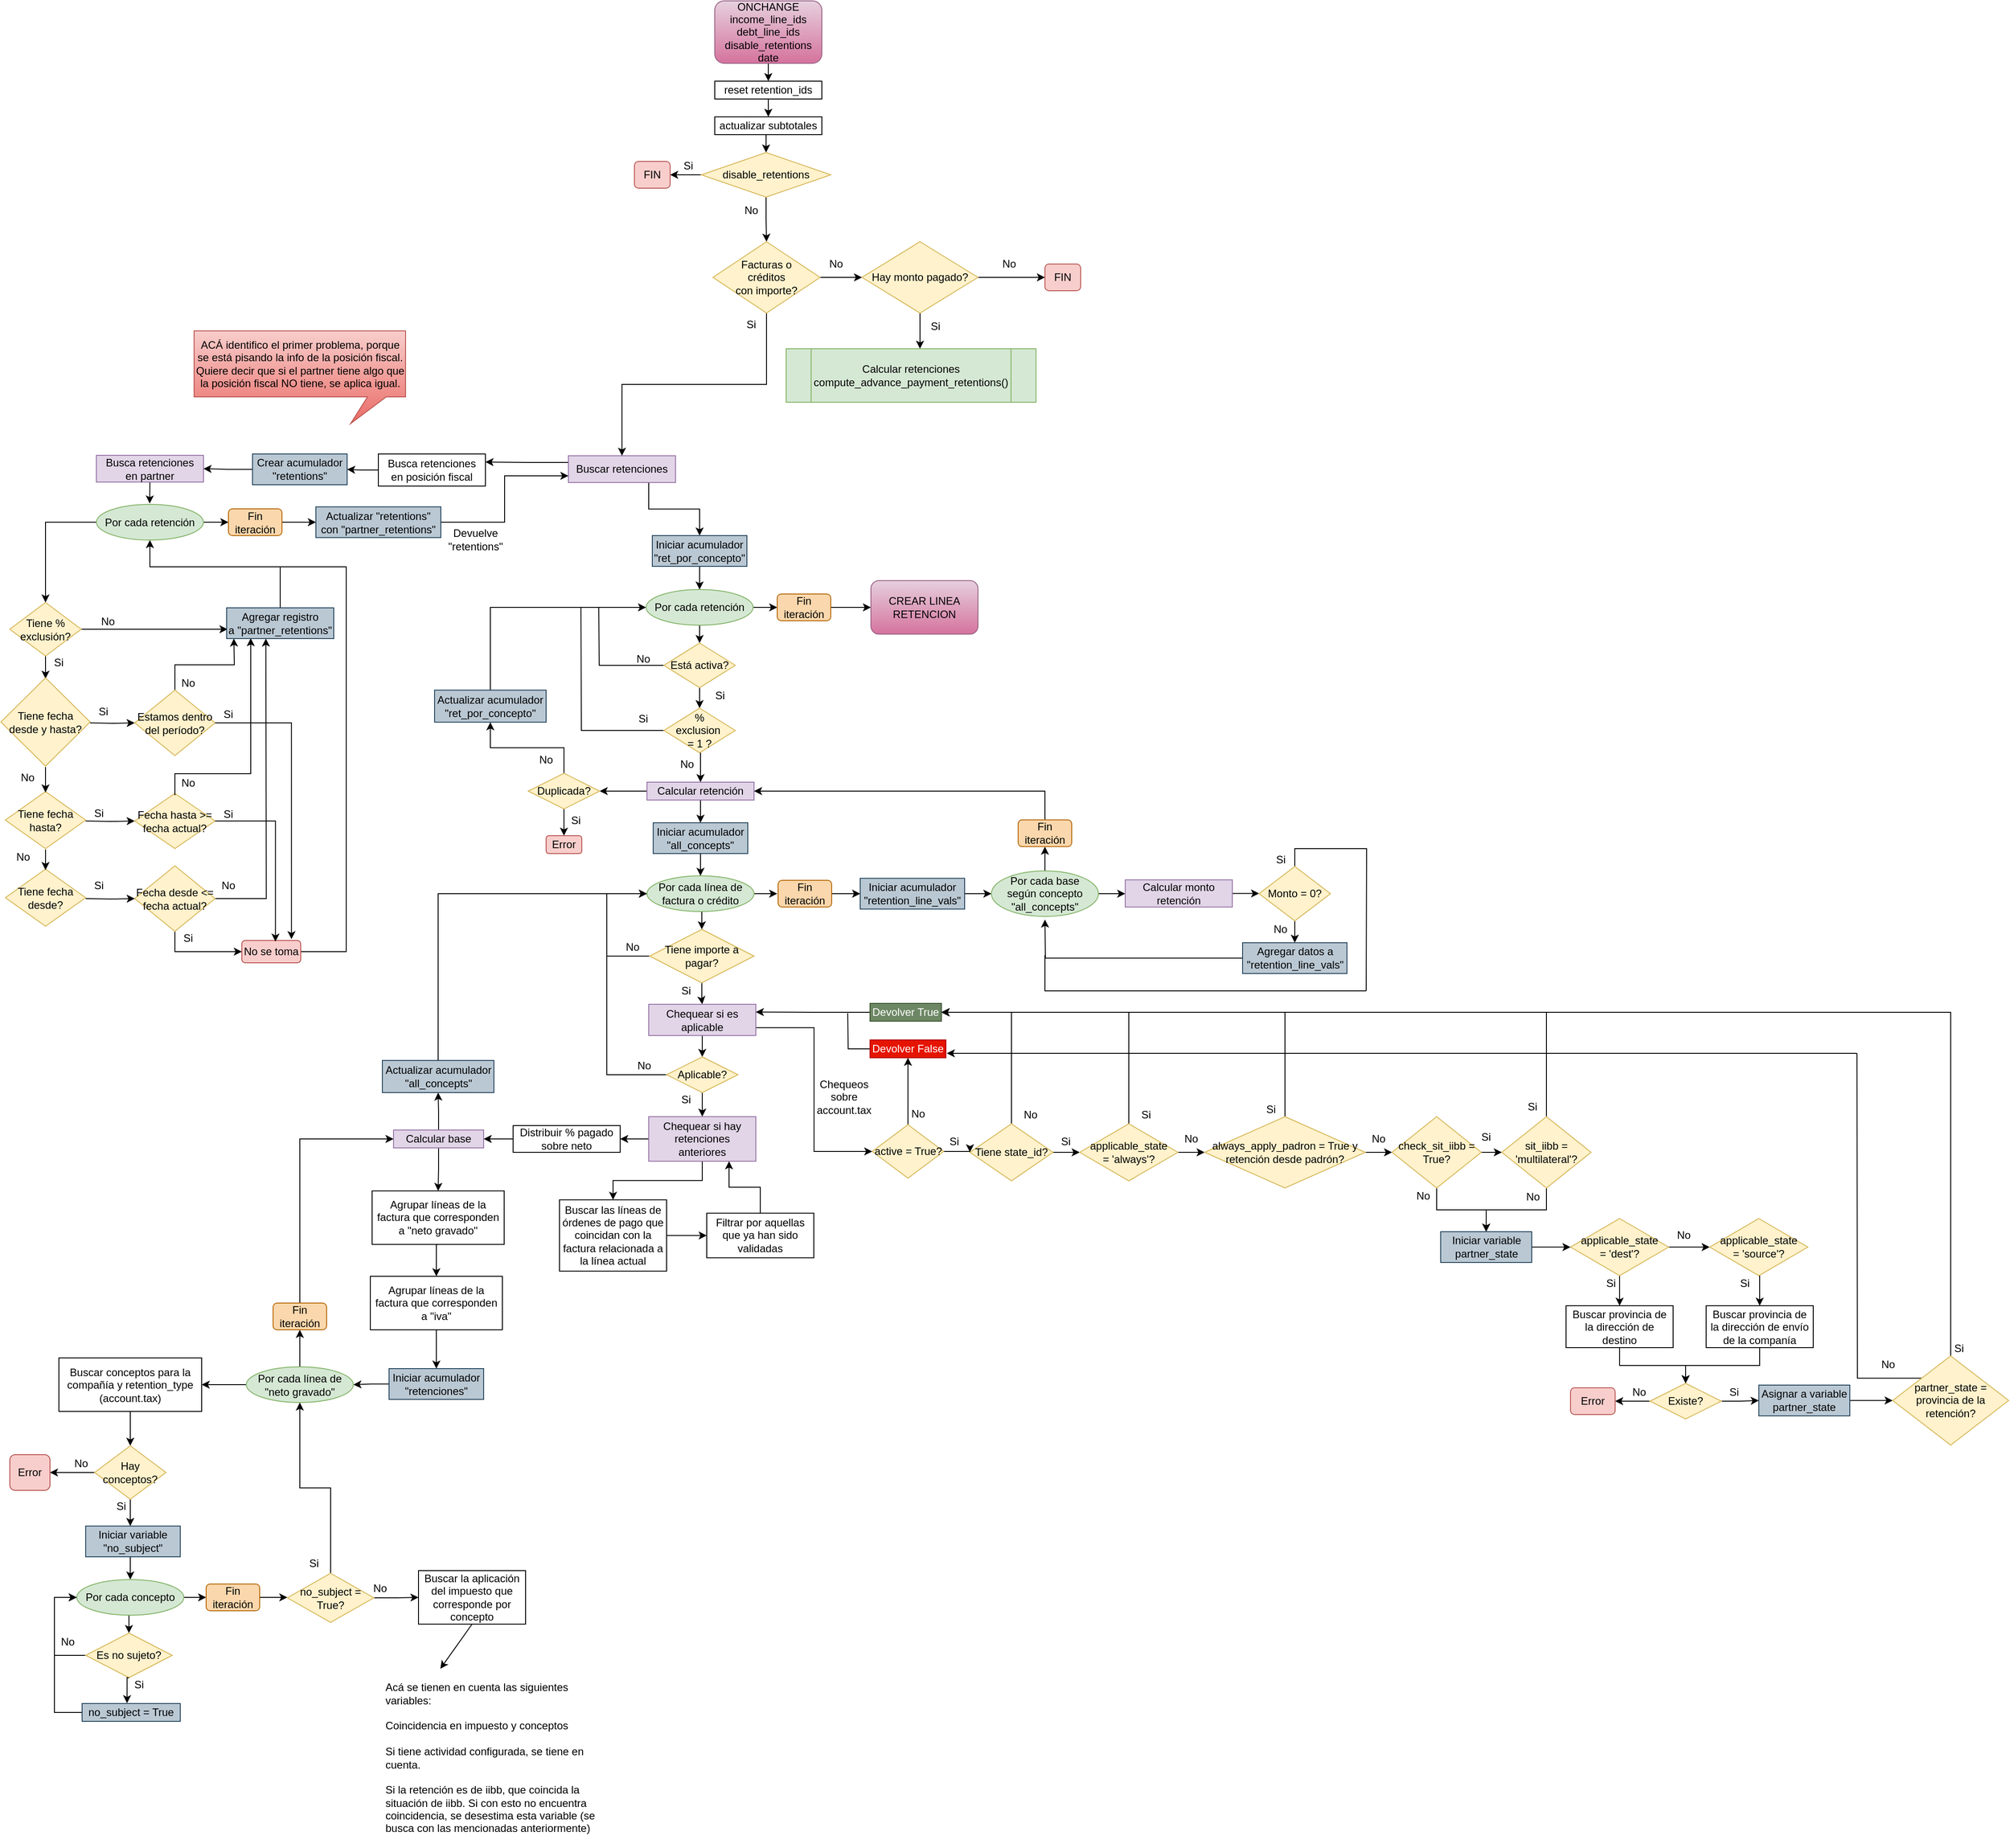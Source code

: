 <mxfile version="22.1.21" type="github">
  <diagram id="C5RBs43oDa-KdzZeNtuy" name="Page-1">
    <mxGraphModel dx="2209" dy="1962" grid="1" gridSize="10" guides="1" tooltips="1" connect="1" arrows="1" fold="1" page="1" pageScale="1" pageWidth="827" pageHeight="1169" math="0" shadow="0">
      <root>
        <mxCell id="WIyWlLk6GJQsqaUBKTNV-0" />
        <mxCell id="WIyWlLk6GJQsqaUBKTNV-1" parent="WIyWlLk6GJQsqaUBKTNV-0" />
        <mxCell id="uQpICD7PjBjKIR8CFugr-218" style="edgeStyle=orthogonalEdgeStyle;rounded=0;orthogonalLoop=1;jettySize=auto;html=1;exitX=0.75;exitY=1;exitDx=0;exitDy=0;entryX=0.5;entryY=0;entryDx=0;entryDy=0;" parent="WIyWlLk6GJQsqaUBKTNV-1" source="uQpICD7PjBjKIR8CFugr-1" target="uQpICD7PjBjKIR8CFugr-217" edge="1">
          <mxGeometry relative="1" as="geometry" />
        </mxCell>
        <mxCell id="uQpICD7PjBjKIR8CFugr-224" style="edgeStyle=orthogonalEdgeStyle;rounded=0;orthogonalLoop=1;jettySize=auto;html=1;exitX=0;exitY=0.25;exitDx=0;exitDy=0;entryX=1;entryY=0.25;entryDx=0;entryDy=0;" parent="WIyWlLk6GJQsqaUBKTNV-1" source="uQpICD7PjBjKIR8CFugr-1" target="uQpICD7PjBjKIR8CFugr-23" edge="1">
          <mxGeometry relative="1" as="geometry" />
        </mxCell>
        <mxCell id="uQpICD7PjBjKIR8CFugr-1" value="Buscar retenciones" style="rounded=0;whiteSpace=wrap;html=1;fillColor=#e1d5e7;strokeColor=#9673a6;" parent="WIyWlLk6GJQsqaUBKTNV-1" vertex="1">
          <mxGeometry x="26" y="-230" width="120" height="30" as="geometry" />
        </mxCell>
        <mxCell id="uQpICD7PjBjKIR8CFugr-8" style="edgeStyle=orthogonalEdgeStyle;rounded=0;orthogonalLoop=1;jettySize=auto;html=1;exitX=0.5;exitY=1;exitDx=0;exitDy=0;entryX=0.5;entryY=0;entryDx=0;entryDy=0;" parent="WIyWlLk6GJQsqaUBKTNV-1" source="uQpICD7PjBjKIR8CFugr-5" target="uQpICD7PjBjKIR8CFugr-7" edge="1">
          <mxGeometry relative="1" as="geometry" />
        </mxCell>
        <mxCell id="uQpICD7PjBjKIR8CFugr-182" style="edgeStyle=orthogonalEdgeStyle;rounded=0;orthogonalLoop=1;jettySize=auto;html=1;exitX=1;exitY=0.5;exitDx=0;exitDy=0;entryX=0;entryY=0.5;entryDx=0;entryDy=0;" parent="WIyWlLk6GJQsqaUBKTNV-1" source="uQpICD7PjBjKIR8CFugr-5" target="uQpICD7PjBjKIR8CFugr-181" edge="1">
          <mxGeometry relative="1" as="geometry" />
        </mxCell>
        <mxCell id="uQpICD7PjBjKIR8CFugr-5" value="Por cada retención" style="ellipse;whiteSpace=wrap;html=1;fillColor=#d5e8d4;strokeColor=#82b366;" parent="WIyWlLk6GJQsqaUBKTNV-1" vertex="1">
          <mxGeometry x="113" y="-80" width="120" height="40" as="geometry" />
        </mxCell>
        <mxCell id="uQpICD7PjBjKIR8CFugr-127" style="edgeStyle=orthogonalEdgeStyle;rounded=0;orthogonalLoop=1;jettySize=auto;html=1;exitX=0;exitY=0.5;exitDx=0;exitDy=0;endArrow=none;endFill=0;" parent="WIyWlLk6GJQsqaUBKTNV-1" source="uQpICD7PjBjKIR8CFugr-7" edge="1">
          <mxGeometry relative="1" as="geometry">
            <mxPoint x="60" y="-60.0" as="targetPoint" />
          </mxGeometry>
        </mxCell>
        <mxCell id="uQpICD7PjBjKIR8CFugr-177" style="edgeStyle=orthogonalEdgeStyle;rounded=0;orthogonalLoop=1;jettySize=auto;html=1;exitX=0.5;exitY=1;exitDx=0;exitDy=0;entryX=0.5;entryY=0;entryDx=0;entryDy=0;" parent="WIyWlLk6GJQsqaUBKTNV-1" source="uQpICD7PjBjKIR8CFugr-7" target="uQpICD7PjBjKIR8CFugr-16" edge="1">
          <mxGeometry relative="1" as="geometry" />
        </mxCell>
        <mxCell id="uQpICD7PjBjKIR8CFugr-7" value="Está activa?" style="rhombus;whiteSpace=wrap;html=1;fillColor=#fff2cc;strokeColor=#d6b656;" parent="WIyWlLk6GJQsqaUBKTNV-1" vertex="1">
          <mxGeometry x="133" y="-20" width="80" height="50" as="geometry" />
        </mxCell>
        <mxCell id="uQpICD7PjBjKIR8CFugr-13" value="Si" style="text;html=1;strokeColor=none;fillColor=none;align=center;verticalAlign=middle;whiteSpace=wrap;rounded=0;" parent="WIyWlLk6GJQsqaUBKTNV-1" vertex="1">
          <mxGeometry x="20" y="170.5" width="29" height="16" as="geometry" />
        </mxCell>
        <mxCell id="uQpICD7PjBjKIR8CFugr-178" style="edgeStyle=orthogonalEdgeStyle;rounded=0;orthogonalLoop=1;jettySize=auto;html=1;exitX=0;exitY=0.5;exitDx=0;exitDy=0;endArrow=none;endFill=0;" parent="WIyWlLk6GJQsqaUBKTNV-1" source="uQpICD7PjBjKIR8CFugr-16" edge="1">
          <mxGeometry relative="1" as="geometry">
            <mxPoint x="40" y="-60.0" as="targetPoint" />
          </mxGeometry>
        </mxCell>
        <mxCell id="uQpICD7PjBjKIR8CFugr-180" style="edgeStyle=orthogonalEdgeStyle;rounded=0;orthogonalLoop=1;jettySize=auto;html=1;exitX=0.5;exitY=1;exitDx=0;exitDy=0;entryX=0.5;entryY=0;entryDx=0;entryDy=0;" parent="WIyWlLk6GJQsqaUBKTNV-1" source="uQpICD7PjBjKIR8CFugr-16" target="uQpICD7PjBjKIR8CFugr-25" edge="1">
          <mxGeometry relative="1" as="geometry" />
        </mxCell>
        <mxCell id="uQpICD7PjBjKIR8CFugr-16" value="%&lt;br&gt;exclusion&amp;nbsp;&lt;br&gt;= 1 ?" style="rhombus;whiteSpace=wrap;html=1;fillColor=#fff2cc;strokeColor=#d6b656;" parent="WIyWlLk6GJQsqaUBKTNV-1" vertex="1">
          <mxGeometry x="133" y="53" width="80" height="50" as="geometry" />
        </mxCell>
        <mxCell id="uQpICD7PjBjKIR8CFugr-20" value="No" style="text;html=1;strokeColor=none;fillColor=none;align=center;verticalAlign=middle;whiteSpace=wrap;rounded=0;" parent="WIyWlLk6GJQsqaUBKTNV-1" vertex="1">
          <mxGeometry x="147" y="103" width="24" height="26" as="geometry" />
        </mxCell>
        <mxCell id="uQpICD7PjBjKIR8CFugr-21" value="Si" style="text;html=1;strokeColor=none;fillColor=none;align=center;verticalAlign=middle;whiteSpace=wrap;rounded=0;" parent="WIyWlLk6GJQsqaUBKTNV-1" vertex="1">
          <mxGeometry x="100" y="53" width="20" height="24" as="geometry" />
        </mxCell>
        <mxCell id="uQpICD7PjBjKIR8CFugr-170" style="edgeStyle=orthogonalEdgeStyle;rounded=0;orthogonalLoop=1;jettySize=auto;html=1;exitX=0;exitY=0.5;exitDx=0;exitDy=0;" parent="WIyWlLk6GJQsqaUBKTNV-1" source="uQpICD7PjBjKIR8CFugr-23" target="uQpICD7PjBjKIR8CFugr-168" edge="1">
          <mxGeometry relative="1" as="geometry" />
        </mxCell>
        <mxCell id="uQpICD7PjBjKIR8CFugr-23" value="Busca retenciones&lt;br&gt;en posición fiscal" style="rounded=0;whiteSpace=wrap;html=1;" parent="WIyWlLk6GJQsqaUBKTNV-1" vertex="1">
          <mxGeometry x="-187" y="-232" width="120" height="36" as="geometry" />
        </mxCell>
        <mxCell id="uQpICD7PjBjKIR8CFugr-179" style="edgeStyle=orthogonalEdgeStyle;rounded=0;orthogonalLoop=1;jettySize=auto;html=1;exitX=0;exitY=0.5;exitDx=0;exitDy=0;entryX=1;entryY=0.5;entryDx=0;entryDy=0;" parent="WIyWlLk6GJQsqaUBKTNV-1" source="uQpICD7PjBjKIR8CFugr-25" target="uQpICD7PjBjKIR8CFugr-27" edge="1">
          <mxGeometry relative="1" as="geometry" />
        </mxCell>
        <mxCell id="uQpICD7PjBjKIR8CFugr-228" style="edgeStyle=orthogonalEdgeStyle;rounded=0;orthogonalLoop=1;jettySize=auto;html=1;exitX=0.5;exitY=1;exitDx=0;exitDy=0;" parent="WIyWlLk6GJQsqaUBKTNV-1" source="uQpICD7PjBjKIR8CFugr-25" target="uQpICD7PjBjKIR8CFugr-227" edge="1">
          <mxGeometry relative="1" as="geometry" />
        </mxCell>
        <mxCell id="uQpICD7PjBjKIR8CFugr-25" value="Calcular retención" style="rounded=0;whiteSpace=wrap;html=1;fillColor=#e1d5e7;strokeColor=#9673a6;" parent="WIyWlLk6GJQsqaUBKTNV-1" vertex="1">
          <mxGeometry x="114" y="136" width="120" height="20" as="geometry" />
        </mxCell>
        <mxCell id="uQpICD7PjBjKIR8CFugr-29" style="edgeStyle=orthogonalEdgeStyle;rounded=0;orthogonalLoop=1;jettySize=auto;html=1;exitX=0.5;exitY=1;exitDx=0;exitDy=0;" parent="WIyWlLk6GJQsqaUBKTNV-1" source="uQpICD7PjBjKIR8CFugr-27" target="uQpICD7PjBjKIR8CFugr-28" edge="1">
          <mxGeometry relative="1" as="geometry" />
        </mxCell>
        <mxCell id="uQpICD7PjBjKIR8CFugr-234" style="edgeStyle=orthogonalEdgeStyle;rounded=0;orthogonalLoop=1;jettySize=auto;html=1;exitX=0.5;exitY=0;exitDx=0;exitDy=0;entryX=0.5;entryY=1;entryDx=0;entryDy=0;" parent="WIyWlLk6GJQsqaUBKTNV-1" source="uQpICD7PjBjKIR8CFugr-27" target="uQpICD7PjBjKIR8CFugr-233" edge="1">
          <mxGeometry relative="1" as="geometry" />
        </mxCell>
        <mxCell id="uQpICD7PjBjKIR8CFugr-27" value="Duplicada?" style="rhombus;whiteSpace=wrap;html=1;fillColor=#fff2cc;strokeColor=#d6b656;" parent="WIyWlLk6GJQsqaUBKTNV-1" vertex="1">
          <mxGeometry x="-19" y="126" width="80" height="40" as="geometry" />
        </mxCell>
        <mxCell id="uQpICD7PjBjKIR8CFugr-28" value="Error" style="rounded=1;whiteSpace=wrap;html=1;fillColor=#f8cecc;strokeColor=#b85450;" parent="WIyWlLk6GJQsqaUBKTNV-1" vertex="1">
          <mxGeometry x="1" y="196" width="40" height="20" as="geometry" />
        </mxCell>
        <mxCell id="uQpICD7PjBjKIR8CFugr-40" value="Si" style="text;html=1;strokeColor=none;fillColor=none;align=center;verticalAlign=middle;whiteSpace=wrap;rounded=0;" parent="WIyWlLk6GJQsqaUBKTNV-1" vertex="1">
          <mxGeometry x="181" y="31.5" width="30" height="15" as="geometry" />
        </mxCell>
        <mxCell id="uQpICD7PjBjKIR8CFugr-46" value="No" style="text;html=1;strokeColor=none;fillColor=none;align=center;verticalAlign=middle;whiteSpace=wrap;rounded=0;" parent="WIyWlLk6GJQsqaUBKTNV-1" vertex="1">
          <mxGeometry x="-29" y="96" width="60" height="30" as="geometry" />
        </mxCell>
        <mxCell id="uQpICD7PjBjKIR8CFugr-52" style="edgeStyle=orthogonalEdgeStyle;rounded=0;orthogonalLoop=1;jettySize=auto;html=1;exitX=0.5;exitY=1;exitDx=0;exitDy=0;" parent="WIyWlLk6GJQsqaUBKTNV-1" source="uQpICD7PjBjKIR8CFugr-48" edge="1">
          <mxGeometry relative="1" as="geometry">
            <mxPoint x="-443.241" y="-176.5" as="targetPoint" />
          </mxGeometry>
        </mxCell>
        <mxCell id="uQpICD7PjBjKIR8CFugr-48" value="Busca retenciones&lt;br&gt;en partner" style="rounded=0;whiteSpace=wrap;html=1;fillColor=#e1d5e7;strokeColor=#9673a6;" parent="WIyWlLk6GJQsqaUBKTNV-1" vertex="1">
          <mxGeometry x="-503" y="-230.5" width="120" height="30" as="geometry" />
        </mxCell>
        <mxCell id="uQpICD7PjBjKIR8CFugr-50" value="ACÁ identifico el primer problema, porque se está pisando la info de la posición fiscal. Quiere decir que si el partner tiene algo que la posición fiscal NO tiene, se aplica igual." style="shape=callout;whiteSpace=wrap;html=1;perimeter=calloutPerimeter;fillColor=#f8cecc;gradientColor=#ea6b66;strokeColor=#b85450;base=21;size=30;position=0.82;position2=0.74;" parent="WIyWlLk6GJQsqaUBKTNV-1" vertex="1">
          <mxGeometry x="-393.5" y="-370" width="237" height="104" as="geometry" />
        </mxCell>
        <mxCell id="uQpICD7PjBjKIR8CFugr-53" style="edgeStyle=orthogonalEdgeStyle;rounded=0;orthogonalLoop=1;jettySize=auto;html=1;exitX=1;exitY=0.5;exitDx=0;exitDy=0;entryX=0;entryY=0.5;entryDx=0;entryDy=0;" parent="WIyWlLk6GJQsqaUBKTNV-1" source="uQpICD7PjBjKIR8CFugr-51" edge="1">
          <mxGeometry relative="1" as="geometry">
            <mxPoint x="-356" y="-35.5" as="targetPoint" />
          </mxGeometry>
        </mxCell>
        <mxCell id="uQpICD7PjBjKIR8CFugr-58" style="edgeStyle=orthogonalEdgeStyle;rounded=0;orthogonalLoop=1;jettySize=auto;html=1;exitX=0.5;exitY=1;exitDx=0;exitDy=0;entryX=0.5;entryY=0;entryDx=0;entryDy=0;" parent="WIyWlLk6GJQsqaUBKTNV-1" source="uQpICD7PjBjKIR8CFugr-51" edge="1">
          <mxGeometry relative="1" as="geometry">
            <mxPoint x="-560" y="20.0" as="targetPoint" />
          </mxGeometry>
        </mxCell>
        <mxCell id="uQpICD7PjBjKIR8CFugr-51" value="Tiene %&lt;br&gt;exclusión?" style="rhombus;whiteSpace=wrap;html=1;fillColor=#fff2cc;strokeColor=#d6b656;" parent="WIyWlLk6GJQsqaUBKTNV-1" vertex="1">
          <mxGeometry x="-600" y="-65.5" width="80" height="60" as="geometry" />
        </mxCell>
        <mxCell id="uQpICD7PjBjKIR8CFugr-54" value="No" style="text;html=1;strokeColor=none;fillColor=none;align=center;verticalAlign=middle;whiteSpace=wrap;rounded=0;" parent="WIyWlLk6GJQsqaUBKTNV-1" vertex="1">
          <mxGeometry x="-520" y="-59.5" width="60" height="30" as="geometry" />
        </mxCell>
        <mxCell id="uQpICD7PjBjKIR8CFugr-55" value="Tiene fecha desde?" style="rhombus;whiteSpace=wrap;html=1;fillColor=#fff2cc;strokeColor=#d6b656;" parent="WIyWlLk6GJQsqaUBKTNV-1" vertex="1">
          <mxGeometry x="-605" y="233.5" width="90" height="64" as="geometry" />
        </mxCell>
        <mxCell id="uQpICD7PjBjKIR8CFugr-61" style="edgeStyle=orthogonalEdgeStyle;rounded=0;orthogonalLoop=1;jettySize=auto;html=1;entryX=0.5;entryY=0;entryDx=0;entryDy=0;" parent="WIyWlLk6GJQsqaUBKTNV-1" edge="1">
          <mxGeometry relative="1" as="geometry">
            <mxPoint x="-559.966" y="211.475" as="sourcePoint" />
            <mxPoint x="-560" y="234.5" as="targetPoint" />
          </mxGeometry>
        </mxCell>
        <mxCell id="uQpICD7PjBjKIR8CFugr-90" style="edgeStyle=orthogonalEdgeStyle;rounded=0;orthogonalLoop=1;jettySize=auto;html=1;exitX=1;exitY=0.5;exitDx=0;exitDy=0;entryX=0;entryY=0.5;entryDx=0;entryDy=0;" parent="WIyWlLk6GJQsqaUBKTNV-1" target="uQpICD7PjBjKIR8CFugr-87" edge="1">
          <mxGeometry relative="1" as="geometry">
            <mxPoint x="-515.0" y="179.5" as="sourcePoint" />
          </mxGeometry>
        </mxCell>
        <mxCell id="uQpICD7PjBjKIR8CFugr-56" value="Tiene fecha hasta?" style="rhombus;whiteSpace=wrap;html=1;fillColor=#fff2cc;strokeColor=#d6b656;" parent="WIyWlLk6GJQsqaUBKTNV-1" vertex="1">
          <mxGeometry x="-605" y="146.5" width="90" height="64" as="geometry" />
        </mxCell>
        <mxCell id="uQpICD7PjBjKIR8CFugr-59" style="edgeStyle=orthogonalEdgeStyle;rounded=0;orthogonalLoop=1;jettySize=auto;html=1;exitX=0.5;exitY=1;exitDx=0;exitDy=0;entryX=0.5;entryY=0;entryDx=0;entryDy=0;" parent="WIyWlLk6GJQsqaUBKTNV-1" edge="1">
          <mxGeometry relative="1" as="geometry">
            <mxPoint x="-560" y="119.0" as="sourcePoint" />
            <mxPoint x="-560" y="147.5" as="targetPoint" />
          </mxGeometry>
        </mxCell>
        <mxCell id="uQpICD7PjBjKIR8CFugr-84" style="edgeStyle=orthogonalEdgeStyle;rounded=0;orthogonalLoop=1;jettySize=auto;html=1;exitX=1;exitY=0.5;exitDx=0;exitDy=0;entryX=0;entryY=0.5;entryDx=0;entryDy=0;" parent="WIyWlLk6GJQsqaUBKTNV-1" target="uQpICD7PjBjKIR8CFugr-65" edge="1">
          <mxGeometry relative="1" as="geometry">
            <mxPoint x="-510.0" y="69.5" as="sourcePoint" />
          </mxGeometry>
        </mxCell>
        <mxCell id="uQpICD7PjBjKIR8CFugr-57" value="Tiene fecha desde y hasta?" style="rhombus;whiteSpace=wrap;html=1;fillColor=#fff2cc;strokeColor=#d6b656;" parent="WIyWlLk6GJQsqaUBKTNV-1" vertex="1">
          <mxGeometry x="-610" y="19" width="100" height="99" as="geometry" />
        </mxCell>
        <mxCell id="uQpICD7PjBjKIR8CFugr-62" value="No" style="text;html=1;strokeColor=none;fillColor=none;align=center;verticalAlign=middle;whiteSpace=wrap;rounded=0;" parent="WIyWlLk6GJQsqaUBKTNV-1" vertex="1">
          <mxGeometry x="-600" y="117.5" width="40" height="27" as="geometry" />
        </mxCell>
        <mxCell id="uQpICD7PjBjKIR8CFugr-64" value="No" style="text;html=1;strokeColor=none;fillColor=none;align=center;verticalAlign=middle;whiteSpace=wrap;rounded=0;" parent="WIyWlLk6GJQsqaUBKTNV-1" vertex="1">
          <mxGeometry x="-605" y="206.5" width="40" height="27" as="geometry" />
        </mxCell>
        <mxCell id="uQpICD7PjBjKIR8CFugr-83" style="edgeStyle=orthogonalEdgeStyle;rounded=0;orthogonalLoop=1;jettySize=auto;html=1;exitX=0.5;exitY=0;exitDx=0;exitDy=0;entryX=0;entryY=1;entryDx=0;entryDy=0;" parent="WIyWlLk6GJQsqaUBKTNV-1" source="uQpICD7PjBjKIR8CFugr-65" edge="1">
          <mxGeometry relative="1" as="geometry">
            <mxPoint x="-348.925" y="-25.044" as="targetPoint" />
          </mxGeometry>
        </mxCell>
        <mxCell id="uQpICD7PjBjKIR8CFugr-65" value="Estamos dentro del período?" style="rhombus;whiteSpace=wrap;html=1;fillColor=#fff2cc;strokeColor=#d6b656;" parent="WIyWlLk6GJQsqaUBKTNV-1" vertex="1">
          <mxGeometry x="-460" y="32.75" width="90" height="73.5" as="geometry" />
        </mxCell>
        <mxCell id="uQpICD7PjBjKIR8CFugr-73" value="Si" style="text;html=1;strokeColor=none;fillColor=none;align=center;verticalAlign=middle;whiteSpace=wrap;rounded=0;" parent="WIyWlLk6GJQsqaUBKTNV-1" vertex="1">
          <mxGeometry x="-510" y="49.5" width="30" height="15" as="geometry" />
        </mxCell>
        <mxCell id="uQpICD7PjBjKIR8CFugr-74" value="Si" style="text;html=1;strokeColor=none;fillColor=none;align=center;verticalAlign=middle;whiteSpace=wrap;rounded=0;" parent="WIyWlLk6GJQsqaUBKTNV-1" vertex="1">
          <mxGeometry x="-515" y="163.25" width="30" height="15" as="geometry" />
        </mxCell>
        <mxCell id="uQpICD7PjBjKIR8CFugr-75" value="Si" style="text;html=1;strokeColor=none;fillColor=none;align=center;verticalAlign=middle;whiteSpace=wrap;rounded=0;" parent="WIyWlLk6GJQsqaUBKTNV-1" vertex="1">
          <mxGeometry x="-515" y="244.5" width="30" height="15" as="geometry" />
        </mxCell>
        <mxCell id="uQpICD7PjBjKIR8CFugr-78" value="No" style="text;html=1;strokeColor=none;fillColor=none;align=center;verticalAlign=middle;whiteSpace=wrap;rounded=0;" parent="WIyWlLk6GJQsqaUBKTNV-1" vertex="1">
          <mxGeometry x="-430" y="9.5" width="60" height="30" as="geometry" />
        </mxCell>
        <mxCell id="uQpICD7PjBjKIR8CFugr-160" style="edgeStyle=orthogonalEdgeStyle;rounded=0;orthogonalLoop=1;jettySize=auto;html=1;exitX=1;exitY=0.5;exitDx=0;exitDy=0;" parent="WIyWlLk6GJQsqaUBKTNV-1" source="uQpICD7PjBjKIR8CFugr-79" target="uQpICD7PjBjKIR8CFugr-150" edge="1">
          <mxGeometry relative="1" as="geometry">
            <Array as="points">
              <mxPoint x="-223" y="325.5" />
              <mxPoint x="-223" y="-105.5" />
              <mxPoint x="-443" y="-105.5" />
            </Array>
          </mxGeometry>
        </mxCell>
        <mxCell id="uQpICD7PjBjKIR8CFugr-79" value="No se toma" style="rounded=1;whiteSpace=wrap;html=1;fillColor=#f8cecc;strokeColor=#b85450;" parent="WIyWlLk6GJQsqaUBKTNV-1" vertex="1">
          <mxGeometry x="-340" y="313.5" width="66" height="25" as="geometry" />
        </mxCell>
        <mxCell id="uQpICD7PjBjKIR8CFugr-81" value="Si" style="text;html=1;strokeColor=none;fillColor=none;align=center;verticalAlign=middle;whiteSpace=wrap;rounded=0;" parent="WIyWlLk6GJQsqaUBKTNV-1" vertex="1">
          <mxGeometry x="-370" y="52" width="30" height="15" as="geometry" />
        </mxCell>
        <mxCell id="uQpICD7PjBjKIR8CFugr-82" value="Si" style="text;html=1;strokeColor=none;fillColor=none;align=center;verticalAlign=middle;whiteSpace=wrap;rounded=0;" parent="WIyWlLk6GJQsqaUBKTNV-1" vertex="1">
          <mxGeometry x="-560" y="-5.5" width="30" height="15" as="geometry" />
        </mxCell>
        <mxCell id="uQpICD7PjBjKIR8CFugr-87" value="Fecha hasta &amp;gt;=&lt;br&gt;fecha actual?" style="rhombus;whiteSpace=wrap;html=1;fillColor=#fff2cc;strokeColor=#d6b656;" parent="WIyWlLk6GJQsqaUBKTNV-1" vertex="1">
          <mxGeometry x="-460" y="148.63" width="90" height="61.75" as="geometry" />
        </mxCell>
        <mxCell id="uQpICD7PjBjKIR8CFugr-96" style="edgeStyle=orthogonalEdgeStyle;rounded=0;orthogonalLoop=1;jettySize=auto;html=1;exitX=0.5;exitY=1;exitDx=0;exitDy=0;entryX=0;entryY=0.5;entryDx=0;entryDy=0;" parent="WIyWlLk6GJQsqaUBKTNV-1" source="uQpICD7PjBjKIR8CFugr-88" target="uQpICD7PjBjKIR8CFugr-79" edge="1">
          <mxGeometry relative="1" as="geometry" />
        </mxCell>
        <mxCell id="uQpICD7PjBjKIR8CFugr-108" style="edgeStyle=orthogonalEdgeStyle;rounded=0;orthogonalLoop=1;jettySize=auto;html=1;exitX=1;exitY=0.5;exitDx=0;exitDy=0;entryX=1;entryY=1;entryDx=0;entryDy=0;" parent="WIyWlLk6GJQsqaUBKTNV-1" source="uQpICD7PjBjKIR8CFugr-88" edge="1">
          <mxGeometry relative="1" as="geometry">
            <mxPoint x="-313.075" y="-25.044" as="targetPoint" />
          </mxGeometry>
        </mxCell>
        <mxCell id="uQpICD7PjBjKIR8CFugr-88" value="Fecha desde &amp;lt;=&lt;br&gt;fecha actual?" style="rhombus;whiteSpace=wrap;html=1;fillColor=#fff2cc;strokeColor=#d6b656;" parent="WIyWlLk6GJQsqaUBKTNV-1" vertex="1">
          <mxGeometry x="-460" y="229.75" width="90" height="73.5" as="geometry" />
        </mxCell>
        <mxCell id="uQpICD7PjBjKIR8CFugr-89" style="edgeStyle=orthogonalEdgeStyle;rounded=0;orthogonalLoop=1;jettySize=auto;html=1;exitX=1;exitY=0.5;exitDx=0;exitDy=0;entryX=0;entryY=0.5;entryDx=0;entryDy=0;" parent="WIyWlLk6GJQsqaUBKTNV-1" target="uQpICD7PjBjKIR8CFugr-88" edge="1">
          <mxGeometry relative="1" as="geometry">
            <mxPoint x="-515.0" y="266.5" as="sourcePoint" />
          </mxGeometry>
        </mxCell>
        <mxCell id="uQpICD7PjBjKIR8CFugr-95" value="Si" style="text;html=1;strokeColor=none;fillColor=none;align=center;verticalAlign=middle;whiteSpace=wrap;rounded=0;" parent="WIyWlLk6GJQsqaUBKTNV-1" vertex="1">
          <mxGeometry x="-415" y="303.25" width="30" height="15" as="geometry" />
        </mxCell>
        <mxCell id="uQpICD7PjBjKIR8CFugr-100" value="No" style="text;html=1;strokeColor=none;fillColor=none;align=center;verticalAlign=middle;whiteSpace=wrap;rounded=0;" parent="WIyWlLk6GJQsqaUBKTNV-1" vertex="1">
          <mxGeometry x="-370" y="244.5" width="30" height="15" as="geometry" />
        </mxCell>
        <mxCell id="uQpICD7PjBjKIR8CFugr-103" style="edgeStyle=orthogonalEdgeStyle;rounded=0;orthogonalLoop=1;jettySize=auto;html=1;exitX=0.5;exitY=0;exitDx=0;exitDy=0;" parent="WIyWlLk6GJQsqaUBKTNV-1" edge="1">
          <mxGeometry relative="1" as="geometry">
            <mxPoint x="-415" y="150.63" as="sourcePoint" />
            <mxPoint x="-330" y="-25.5" as="targetPoint" />
            <Array as="points">
              <mxPoint x="-415" y="126.5" />
              <mxPoint x="-330" y="126.5" />
            </Array>
          </mxGeometry>
        </mxCell>
        <mxCell id="uQpICD7PjBjKIR8CFugr-104" value="No" style="text;html=1;strokeColor=none;fillColor=none;align=center;verticalAlign=middle;whiteSpace=wrap;rounded=0;" parent="WIyWlLk6GJQsqaUBKTNV-1" vertex="1">
          <mxGeometry x="-415" y="129.5" width="30" height="15" as="geometry" />
        </mxCell>
        <mxCell id="uQpICD7PjBjKIR8CFugr-105" style="edgeStyle=orthogonalEdgeStyle;rounded=0;orthogonalLoop=1;jettySize=auto;html=1;exitX=1;exitY=0.5;exitDx=0;exitDy=0;entryX=0.843;entryY=-0.059;entryDx=0;entryDy=0;entryPerimeter=0;" parent="WIyWlLk6GJQsqaUBKTNV-1" source="uQpICD7PjBjKIR8CFugr-65" target="uQpICD7PjBjKIR8CFugr-79" edge="1">
          <mxGeometry relative="1" as="geometry" />
        </mxCell>
        <mxCell id="uQpICD7PjBjKIR8CFugr-107" value="Si" style="text;html=1;strokeColor=none;fillColor=none;align=center;verticalAlign=middle;whiteSpace=wrap;rounded=0;" parent="WIyWlLk6GJQsqaUBKTNV-1" vertex="1">
          <mxGeometry x="-370" y="164.5" width="30" height="15" as="geometry" />
        </mxCell>
        <mxCell id="uQpICD7PjBjKIR8CFugr-111" style="edgeStyle=orthogonalEdgeStyle;rounded=0;orthogonalLoop=1;jettySize=auto;html=1;exitX=1;exitY=0.5;exitDx=0;exitDy=0;entryX=0.571;entryY=0.051;entryDx=0;entryDy=0;entryPerimeter=0;" parent="WIyWlLk6GJQsqaUBKTNV-1" source="uQpICD7PjBjKIR8CFugr-87" target="uQpICD7PjBjKIR8CFugr-79" edge="1">
          <mxGeometry relative="1" as="geometry" />
        </mxCell>
        <mxCell id="uQpICD7PjBjKIR8CFugr-115" style="edgeStyle=orthogonalEdgeStyle;rounded=0;orthogonalLoop=1;jettySize=auto;html=1;exitX=0.5;exitY=1;exitDx=0;exitDy=0;entryX=0.5;entryY=0;entryDx=0;entryDy=0;" parent="WIyWlLk6GJQsqaUBKTNV-1" source="uQpICD7PjBjKIR8CFugr-112" target="uQpICD7PjBjKIR8CFugr-114" edge="1">
          <mxGeometry relative="1" as="geometry" />
        </mxCell>
        <mxCell id="uQpICD7PjBjKIR8CFugr-241" style="edgeStyle=orthogonalEdgeStyle;rounded=0;orthogonalLoop=1;jettySize=auto;html=1;exitX=1;exitY=0.5;exitDx=0;exitDy=0;" parent="WIyWlLk6GJQsqaUBKTNV-1" source="uQpICD7PjBjKIR8CFugr-112" edge="1">
          <mxGeometry relative="1" as="geometry">
            <mxPoint x="260" y="261.333" as="targetPoint" />
          </mxGeometry>
        </mxCell>
        <mxCell id="uQpICD7PjBjKIR8CFugr-112" value="Por cada línea de factura o crédito" style="ellipse;whiteSpace=wrap;html=1;fillColor=#d5e8d4;strokeColor=#82b366;" parent="WIyWlLk6GJQsqaUBKTNV-1" vertex="1">
          <mxGeometry x="114" y="241" width="120" height="40" as="geometry" />
        </mxCell>
        <mxCell id="uQpICD7PjBjKIR8CFugr-120" style="edgeStyle=orthogonalEdgeStyle;rounded=0;orthogonalLoop=1;jettySize=auto;html=1;exitX=0.5;exitY=1;exitDx=0;exitDy=0;" parent="WIyWlLk6GJQsqaUBKTNV-1" source="uQpICD7PjBjKIR8CFugr-114" target="uQpICD7PjBjKIR8CFugr-119" edge="1">
          <mxGeometry relative="1" as="geometry" />
        </mxCell>
        <mxCell id="uQpICD7PjBjKIR8CFugr-130" style="edgeStyle=orthogonalEdgeStyle;rounded=0;orthogonalLoop=1;jettySize=auto;html=1;exitX=0;exitY=0.5;exitDx=0;exitDy=0;endArrow=none;endFill=0;" parent="WIyWlLk6GJQsqaUBKTNV-1" source="uQpICD7PjBjKIR8CFugr-114" edge="1">
          <mxGeometry relative="1" as="geometry">
            <mxPoint x="69" y="331" as="targetPoint" />
          </mxGeometry>
        </mxCell>
        <mxCell id="uQpICD7PjBjKIR8CFugr-114" value="Tiene importe a pagar?" style="rhombus;whiteSpace=wrap;html=1;fillColor=#fff2cc;strokeColor=#d6b656;" parent="WIyWlLk6GJQsqaUBKTNV-1" vertex="1">
          <mxGeometry x="117" y="301" width="117" height="60" as="geometry" />
        </mxCell>
        <mxCell id="uQpICD7PjBjKIR8CFugr-117" value="No" style="text;html=1;strokeColor=none;fillColor=none;align=center;verticalAlign=middle;whiteSpace=wrap;rounded=0;" parent="WIyWlLk6GJQsqaUBKTNV-1" vertex="1">
          <mxGeometry x="83" y="311" width="30" height="20" as="geometry" />
        </mxCell>
        <mxCell id="uQpICD7PjBjKIR8CFugr-123" style="edgeStyle=orthogonalEdgeStyle;rounded=0;orthogonalLoop=1;jettySize=auto;html=1;exitX=0.5;exitY=1;exitDx=0;exitDy=0;" parent="WIyWlLk6GJQsqaUBKTNV-1" source="uQpICD7PjBjKIR8CFugr-119" target="uQpICD7PjBjKIR8CFugr-122" edge="1">
          <mxGeometry relative="1" as="geometry" />
        </mxCell>
        <mxCell id="uQpICD7PjBjKIR8CFugr-269" style="edgeStyle=orthogonalEdgeStyle;rounded=0;orthogonalLoop=1;jettySize=auto;html=1;exitX=1;exitY=0.75;exitDx=0;exitDy=0;entryX=0;entryY=0.5;entryDx=0;entryDy=0;" parent="WIyWlLk6GJQsqaUBKTNV-1" source="uQpICD7PjBjKIR8CFugr-119" target="uQpICD7PjBjKIR8CFugr-268" edge="1">
          <mxGeometry relative="1" as="geometry" />
        </mxCell>
        <mxCell id="uQpICD7PjBjKIR8CFugr-119" value="Chequear si es aplicable" style="rounded=0;whiteSpace=wrap;html=1;fillColor=#e1d5e7;strokeColor=#9673a6;" parent="WIyWlLk6GJQsqaUBKTNV-1" vertex="1">
          <mxGeometry x="116" y="385" width="120" height="35" as="geometry" />
        </mxCell>
        <mxCell id="uQpICD7PjBjKIR8CFugr-121" value="Si" style="text;html=1;strokeColor=none;fillColor=none;align=center;verticalAlign=middle;whiteSpace=wrap;rounded=0;" parent="WIyWlLk6GJQsqaUBKTNV-1" vertex="1">
          <mxGeometry x="143" y="362" width="30" height="15" as="geometry" />
        </mxCell>
        <mxCell id="uQpICD7PjBjKIR8CFugr-129" style="edgeStyle=orthogonalEdgeStyle;rounded=0;orthogonalLoop=1;jettySize=auto;html=1;exitX=0;exitY=0.5;exitDx=0;exitDy=0;entryX=0;entryY=0.5;entryDx=0;entryDy=0;" parent="WIyWlLk6GJQsqaUBKTNV-1" source="uQpICD7PjBjKIR8CFugr-122" target="uQpICD7PjBjKIR8CFugr-112" edge="1">
          <mxGeometry relative="1" as="geometry">
            <Array as="points">
              <mxPoint x="69" y="464" />
              <mxPoint x="69" y="261" />
            </Array>
          </mxGeometry>
        </mxCell>
        <mxCell id="uQpICD7PjBjKIR8CFugr-134" style="edgeStyle=orthogonalEdgeStyle;rounded=0;orthogonalLoop=1;jettySize=auto;html=1;exitX=0.5;exitY=1;exitDx=0;exitDy=0;" parent="WIyWlLk6GJQsqaUBKTNV-1" source="uQpICD7PjBjKIR8CFugr-122" target="uQpICD7PjBjKIR8CFugr-132" edge="1">
          <mxGeometry relative="1" as="geometry" />
        </mxCell>
        <mxCell id="uQpICD7PjBjKIR8CFugr-122" value="Aplicable?" style="rhombus;whiteSpace=wrap;html=1;fillColor=#fff2cc;strokeColor=#d6b656;" parent="WIyWlLk6GJQsqaUBKTNV-1" vertex="1">
          <mxGeometry x="136" y="444" width="80" height="40" as="geometry" />
        </mxCell>
        <mxCell id="uQpICD7PjBjKIR8CFugr-128" value="No" style="text;html=1;strokeColor=none;fillColor=none;align=center;verticalAlign=middle;whiteSpace=wrap;rounded=0;" parent="WIyWlLk6GJQsqaUBKTNV-1" vertex="1">
          <mxGeometry x="80" y="-17.5" width="60" height="30" as="geometry" />
        </mxCell>
        <mxCell id="uQpICD7PjBjKIR8CFugr-131" value="No" style="text;html=1;strokeColor=none;fillColor=none;align=center;verticalAlign=middle;whiteSpace=wrap;rounded=0;" parent="WIyWlLk6GJQsqaUBKTNV-1" vertex="1">
          <mxGeometry x="96" y="444" width="30" height="20" as="geometry" />
        </mxCell>
        <mxCell id="uQpICD7PjBjKIR8CFugr-230" style="edgeStyle=orthogonalEdgeStyle;rounded=0;orthogonalLoop=1;jettySize=auto;html=1;exitX=0;exitY=0.5;exitDx=0;exitDy=0;entryX=1;entryY=0.5;entryDx=0;entryDy=0;" parent="WIyWlLk6GJQsqaUBKTNV-1" source="uQpICD7PjBjKIR8CFugr-132" target="uQpICD7PjBjKIR8CFugr-135" edge="1">
          <mxGeometry relative="1" as="geometry" />
        </mxCell>
        <mxCell id="uQpICD7PjBjKIR8CFugr-352" style="edgeStyle=orthogonalEdgeStyle;rounded=0;orthogonalLoop=1;jettySize=auto;html=1;exitX=0.5;exitY=1;exitDx=0;exitDy=0;entryX=0.5;entryY=0;entryDx=0;entryDy=0;" parent="WIyWlLk6GJQsqaUBKTNV-1" source="uQpICD7PjBjKIR8CFugr-132" target="uQpICD7PjBjKIR8CFugr-351" edge="1">
          <mxGeometry relative="1" as="geometry" />
        </mxCell>
        <mxCell id="uQpICD7PjBjKIR8CFugr-132" value="Chequear si hay&lt;br&gt;retenciones anteriores" style="rounded=0;whiteSpace=wrap;html=1;fillColor=#e1d5e7;strokeColor=#9673a6;" parent="WIyWlLk6GJQsqaUBKTNV-1" vertex="1">
          <mxGeometry x="116" y="511" width="120" height="50" as="geometry" />
        </mxCell>
        <mxCell id="uQpICD7PjBjKIR8CFugr-133" value="Si" style="text;html=1;strokeColor=none;fillColor=none;align=center;verticalAlign=middle;whiteSpace=wrap;rounded=0;" parent="WIyWlLk6GJQsqaUBKTNV-1" vertex="1">
          <mxGeometry x="143" y="484" width="30" height="15" as="geometry" />
        </mxCell>
        <mxCell id="uQpICD7PjBjKIR8CFugr-238" style="edgeStyle=orthogonalEdgeStyle;rounded=0;orthogonalLoop=1;jettySize=auto;html=1;exitX=0;exitY=0.5;exitDx=0;exitDy=0;entryX=1;entryY=0.5;entryDx=0;entryDy=0;" parent="WIyWlLk6GJQsqaUBKTNV-1" source="uQpICD7PjBjKIR8CFugr-135" target="uQpICD7PjBjKIR8CFugr-137" edge="1">
          <mxGeometry relative="1" as="geometry" />
        </mxCell>
        <mxCell id="uQpICD7PjBjKIR8CFugr-135" value="Distribuir % pagado sobre neto" style="rounded=0;whiteSpace=wrap;html=1;" parent="WIyWlLk6GJQsqaUBKTNV-1" vertex="1">
          <mxGeometry x="-36" y="521" width="120" height="30" as="geometry" />
        </mxCell>
        <mxCell id="uQpICD7PjBjKIR8CFugr-242" style="edgeStyle=orthogonalEdgeStyle;rounded=0;orthogonalLoop=1;jettySize=auto;html=1;exitX=0.5;exitY=0;exitDx=0;exitDy=0;entryX=0.5;entryY=1;entryDx=0;entryDy=0;" parent="WIyWlLk6GJQsqaUBKTNV-1" source="uQpICD7PjBjKIR8CFugr-137" target="uQpICD7PjBjKIR8CFugr-139" edge="1">
          <mxGeometry relative="1" as="geometry" />
        </mxCell>
        <mxCell id="uQpICD7PjBjKIR8CFugr-359" style="edgeStyle=orthogonalEdgeStyle;rounded=0;orthogonalLoop=1;jettySize=auto;html=1;exitX=0.5;exitY=1;exitDx=0;exitDy=0;entryX=0.5;entryY=0;entryDx=0;entryDy=0;" parent="WIyWlLk6GJQsqaUBKTNV-1" source="uQpICD7PjBjKIR8CFugr-137" target="uQpICD7PjBjKIR8CFugr-357" edge="1">
          <mxGeometry relative="1" as="geometry" />
        </mxCell>
        <mxCell id="uQpICD7PjBjKIR8CFugr-137" value="Calcular base" style="rounded=0;whiteSpace=wrap;html=1;fillColor=#e1d5e7;strokeColor=#9673a6;" parent="WIyWlLk6GJQsqaUBKTNV-1" vertex="1">
          <mxGeometry x="-170" y="526" width="101" height="20" as="geometry" />
        </mxCell>
        <mxCell id="uQpICD7PjBjKIR8CFugr-243" style="edgeStyle=orthogonalEdgeStyle;rounded=0;orthogonalLoop=1;jettySize=auto;html=1;exitX=0.5;exitY=0;exitDx=0;exitDy=0;entryX=0;entryY=0.5;entryDx=0;entryDy=0;" parent="WIyWlLk6GJQsqaUBKTNV-1" source="uQpICD7PjBjKIR8CFugr-139" target="uQpICD7PjBjKIR8CFugr-112" edge="1">
          <mxGeometry relative="1" as="geometry" />
        </mxCell>
        <mxCell id="uQpICD7PjBjKIR8CFugr-139" value="Actualizar acumulador &quot;all_concepts&quot;" style="rounded=0;whiteSpace=wrap;html=1;fillColor=#bac8d3;strokeColor=#23445d;" parent="WIyWlLk6GJQsqaUBKTNV-1" vertex="1">
          <mxGeometry x="-182.5" y="448" width="125" height="36" as="geometry" />
        </mxCell>
        <mxCell id="uQpICD7PjBjKIR8CFugr-248" style="edgeStyle=orthogonalEdgeStyle;rounded=0;orthogonalLoop=1;jettySize=auto;html=1;exitX=1;exitY=0.5;exitDx=0;exitDy=0;entryX=0;entryY=0.5;entryDx=0;entryDy=0;" parent="WIyWlLk6GJQsqaUBKTNV-1" source="uQpICD7PjBjKIR8CFugr-143" target="uQpICD7PjBjKIR8CFugr-145" edge="1">
          <mxGeometry relative="1" as="geometry" />
        </mxCell>
        <mxCell id="uQpICD7PjBjKIR8CFugr-262" style="edgeStyle=orthogonalEdgeStyle;rounded=0;orthogonalLoop=1;jettySize=auto;html=1;exitX=0.5;exitY=0;exitDx=0;exitDy=0;entryX=0.5;entryY=1;entryDx=0;entryDy=0;" parent="WIyWlLk6GJQsqaUBKTNV-1" source="uQpICD7PjBjKIR8CFugr-143" target="uQpICD7PjBjKIR8CFugr-261" edge="1">
          <mxGeometry relative="1" as="geometry" />
        </mxCell>
        <mxCell id="uQpICD7PjBjKIR8CFugr-143" value="Por cada base&lt;br&gt;según concepto&lt;br&gt;&quot;all_concepts&quot;" style="ellipse;whiteSpace=wrap;html=1;fillColor=#d5e8d4;strokeColor=#82b366;" parent="WIyWlLk6GJQsqaUBKTNV-1" vertex="1">
          <mxGeometry x="500" y="235.5" width="120" height="51" as="geometry" />
        </mxCell>
        <mxCell id="uQpICD7PjBjKIR8CFugr-250" style="edgeStyle=orthogonalEdgeStyle;rounded=0;orthogonalLoop=1;jettySize=auto;html=1;exitX=1;exitY=0.5;exitDx=0;exitDy=0;entryX=0;entryY=0.5;entryDx=0;entryDy=0;" parent="WIyWlLk6GJQsqaUBKTNV-1" source="uQpICD7PjBjKIR8CFugr-145" target="uQpICD7PjBjKIR8CFugr-249" edge="1">
          <mxGeometry relative="1" as="geometry" />
        </mxCell>
        <mxCell id="uQpICD7PjBjKIR8CFugr-145" value="Calcular monto retención" style="rounded=0;whiteSpace=wrap;html=1;fillColor=#e1d5e7;strokeColor=#9673a6;" parent="WIyWlLk6GJQsqaUBKTNV-1" vertex="1">
          <mxGeometry x="650" y="245.5" width="120" height="30.5" as="geometry" />
        </mxCell>
        <mxCell id="uQpICD7PjBjKIR8CFugr-153" style="edgeStyle=orthogonalEdgeStyle;rounded=0;orthogonalLoop=1;jettySize=auto;html=1;exitX=1;exitY=0.5;exitDx=0;exitDy=0;entryX=0;entryY=0.5;entryDx=0;entryDy=0;" parent="WIyWlLk6GJQsqaUBKTNV-1" source="uQpICD7PjBjKIR8CFugr-150" target="uQpICD7PjBjKIR8CFugr-152" edge="1">
          <mxGeometry relative="1" as="geometry" />
        </mxCell>
        <mxCell id="uQpICD7PjBjKIR8CFugr-159" style="edgeStyle=orthogonalEdgeStyle;rounded=0;orthogonalLoop=1;jettySize=auto;html=1;exitX=0;exitY=0.5;exitDx=0;exitDy=0;entryX=0.5;entryY=0;entryDx=0;entryDy=0;" parent="WIyWlLk6GJQsqaUBKTNV-1" source="uQpICD7PjBjKIR8CFugr-150" target="uQpICD7PjBjKIR8CFugr-51" edge="1">
          <mxGeometry relative="1" as="geometry" />
        </mxCell>
        <mxCell id="uQpICD7PjBjKIR8CFugr-150" value="Por cada retención" style="ellipse;whiteSpace=wrap;html=1;fillColor=#d5e8d4;strokeColor=#82b366;" parent="WIyWlLk6GJQsqaUBKTNV-1" vertex="1">
          <mxGeometry x="-503" y="-175.5" width="120" height="40" as="geometry" />
        </mxCell>
        <mxCell id="uQpICD7PjBjKIR8CFugr-164" style="edgeStyle=orthogonalEdgeStyle;rounded=0;orthogonalLoop=1;jettySize=auto;html=1;exitX=1;exitY=0.5;exitDx=0;exitDy=0;entryX=0;entryY=0.5;entryDx=0;entryDy=0;" parent="WIyWlLk6GJQsqaUBKTNV-1" source="uQpICD7PjBjKIR8CFugr-152" target="uQpICD7PjBjKIR8CFugr-162" edge="1">
          <mxGeometry relative="1" as="geometry" />
        </mxCell>
        <mxCell id="uQpICD7PjBjKIR8CFugr-152" value="Fin iteración" style="rounded=1;whiteSpace=wrap;html=1;fillColor=#fad7ac;strokeColor=#b46504;" parent="WIyWlLk6GJQsqaUBKTNV-1" vertex="1">
          <mxGeometry x="-355" y="-170.5" width="60" height="30" as="geometry" />
        </mxCell>
        <mxCell id="uQpICD7PjBjKIR8CFugr-161" style="edgeStyle=orthogonalEdgeStyle;rounded=0;orthogonalLoop=1;jettySize=auto;html=1;exitX=0.5;exitY=0;exitDx=0;exitDy=0;endArrow=none;endFill=0;" parent="WIyWlLk6GJQsqaUBKTNV-1" source="uQpICD7PjBjKIR8CFugr-158" edge="1">
          <mxGeometry relative="1" as="geometry">
            <mxPoint x="-297" y="-105.5" as="targetPoint" />
          </mxGeometry>
        </mxCell>
        <mxCell id="uQpICD7PjBjKIR8CFugr-158" value="Agregar registro&lt;br&gt;a &quot;partner_retentions&quot;" style="rounded=0;whiteSpace=wrap;html=1;fillColor=#bac8d3;strokeColor=#23445d;" parent="WIyWlLk6GJQsqaUBKTNV-1" vertex="1">
          <mxGeometry x="-357" y="-59.5" width="120" height="34.5" as="geometry" />
        </mxCell>
        <mxCell id="uQpICD7PjBjKIR8CFugr-172" style="edgeStyle=orthogonalEdgeStyle;rounded=0;orthogonalLoop=1;jettySize=auto;html=1;exitX=1;exitY=0.5;exitDx=0;exitDy=0;entryX=0;entryY=0.75;entryDx=0;entryDy=0;" parent="WIyWlLk6GJQsqaUBKTNV-1" source="uQpICD7PjBjKIR8CFugr-162" target="uQpICD7PjBjKIR8CFugr-1" edge="1">
          <mxGeometry relative="1" as="geometry" />
        </mxCell>
        <mxCell id="uQpICD7PjBjKIR8CFugr-162" value="Actualizar &quot;retentions&quot; con &quot;partner_retentions&quot;" style="rounded=0;whiteSpace=wrap;html=1;fillColor=#bac8d3;strokeColor=#23445d;" parent="WIyWlLk6GJQsqaUBKTNV-1" vertex="1">
          <mxGeometry x="-257" y="-172.75" width="140" height="34.5" as="geometry" />
        </mxCell>
        <mxCell id="uQpICD7PjBjKIR8CFugr-171" style="edgeStyle=orthogonalEdgeStyle;rounded=0;orthogonalLoop=1;jettySize=auto;html=1;exitX=0;exitY=0.5;exitDx=0;exitDy=0;entryX=1;entryY=0.5;entryDx=0;entryDy=0;" parent="WIyWlLk6GJQsqaUBKTNV-1" source="uQpICD7PjBjKIR8CFugr-168" target="uQpICD7PjBjKIR8CFugr-48" edge="1">
          <mxGeometry relative="1" as="geometry" />
        </mxCell>
        <mxCell id="uQpICD7PjBjKIR8CFugr-168" value="Crear acumulador &quot;retentions&quot;" style="rounded=0;whiteSpace=wrap;html=1;fillColor=#bac8d3;strokeColor=#23445d;" parent="WIyWlLk6GJQsqaUBKTNV-1" vertex="1">
          <mxGeometry x="-328" y="-232" width="106" height="34.5" as="geometry" />
        </mxCell>
        <mxCell id="uQpICD7PjBjKIR8CFugr-173" value="Devuelve &quot;retentions&quot;" style="text;html=1;strokeColor=none;fillColor=none;align=center;verticalAlign=middle;whiteSpace=wrap;rounded=0;" parent="WIyWlLk6GJQsqaUBKTNV-1" vertex="1">
          <mxGeometry x="-108" y="-151" width="60" height="30" as="geometry" />
        </mxCell>
        <mxCell id="uQpICD7PjBjKIR8CFugr-246" style="edgeStyle=orthogonalEdgeStyle;rounded=0;orthogonalLoop=1;jettySize=auto;html=1;exitX=1;exitY=0.5;exitDx=0;exitDy=0;entryX=0;entryY=0.5;entryDx=0;entryDy=0;" parent="WIyWlLk6GJQsqaUBKTNV-1" source="uQpICD7PjBjKIR8CFugr-181" target="uQpICD7PjBjKIR8CFugr-245" edge="1">
          <mxGeometry relative="1" as="geometry" />
        </mxCell>
        <mxCell id="uQpICD7PjBjKIR8CFugr-181" value="Fin iteración" style="rounded=1;whiteSpace=wrap;html=1;fillColor=#fad7ac;strokeColor=#b46504;" parent="WIyWlLk6GJQsqaUBKTNV-1" vertex="1">
          <mxGeometry x="260" y="-75" width="60" height="30" as="geometry" />
        </mxCell>
        <mxCell id="uQpICD7PjBjKIR8CFugr-184" style="edgeStyle=orthogonalEdgeStyle;rounded=0;orthogonalLoop=1;jettySize=auto;html=1;exitX=0.5;exitY=1;exitDx=0;exitDy=0;entryX=0.5;entryY=0;entryDx=0;entryDy=0;" parent="WIyWlLk6GJQsqaUBKTNV-1" edge="1">
          <mxGeometry relative="1" as="geometry">
            <mxPoint x="250" y="-670" as="sourcePoint" />
            <mxPoint x="250" y="-650" as="targetPoint" />
          </mxGeometry>
        </mxCell>
        <mxCell id="uQpICD7PjBjKIR8CFugr-185" style="edgeStyle=orthogonalEdgeStyle;rounded=0;orthogonalLoop=1;jettySize=auto;html=1;exitX=0.5;exitY=1;exitDx=0;exitDy=0;entryX=0.5;entryY=0;entryDx=0;entryDy=0;" parent="WIyWlLk6GJQsqaUBKTNV-1" source="uQpICD7PjBjKIR8CFugr-186" target="uQpICD7PjBjKIR8CFugr-188" edge="1">
          <mxGeometry relative="1" as="geometry" />
        </mxCell>
        <mxCell id="uQpICD7PjBjKIR8CFugr-186" value="reset retention_ids" style="rounded=0;whiteSpace=wrap;html=1;" parent="WIyWlLk6GJQsqaUBKTNV-1" vertex="1">
          <mxGeometry x="190" y="-650" width="120" height="20" as="geometry" />
        </mxCell>
        <mxCell id="uQpICD7PjBjKIR8CFugr-187" style="edgeStyle=orthogonalEdgeStyle;rounded=0;orthogonalLoop=1;jettySize=auto;html=1;exitX=0.5;exitY=1;exitDx=0;exitDy=0;entryX=0.5;entryY=0;entryDx=0;entryDy=0;" parent="WIyWlLk6GJQsqaUBKTNV-1" source="uQpICD7PjBjKIR8CFugr-188" target="uQpICD7PjBjKIR8CFugr-191" edge="1">
          <mxGeometry relative="1" as="geometry" />
        </mxCell>
        <mxCell id="uQpICD7PjBjKIR8CFugr-188" value="actualizar subtotales" style="rounded=0;whiteSpace=wrap;html=1;" parent="WIyWlLk6GJQsqaUBKTNV-1" vertex="1">
          <mxGeometry x="190" y="-610" width="120" height="20" as="geometry" />
        </mxCell>
        <mxCell id="uQpICD7PjBjKIR8CFugr-189" style="edgeStyle=orthogonalEdgeStyle;rounded=0;orthogonalLoop=1;jettySize=auto;html=1;exitX=0;exitY=0.5;exitDx=0;exitDy=0;" parent="WIyWlLk6GJQsqaUBKTNV-1" source="uQpICD7PjBjKIR8CFugr-191" target="uQpICD7PjBjKIR8CFugr-192" edge="1">
          <mxGeometry relative="1" as="geometry">
            <Array as="points">
              <mxPoint x="150" y="-545" />
              <mxPoint x="150" y="-545" />
            </Array>
          </mxGeometry>
        </mxCell>
        <mxCell id="uQpICD7PjBjKIR8CFugr-209" style="edgeStyle=orthogonalEdgeStyle;rounded=0;orthogonalLoop=1;jettySize=auto;html=1;exitX=0.5;exitY=1;exitDx=0;exitDy=0;entryX=0.5;entryY=0;entryDx=0;entryDy=0;" parent="WIyWlLk6GJQsqaUBKTNV-1" source="uQpICD7PjBjKIR8CFugr-191" target="uQpICD7PjBjKIR8CFugr-197" edge="1">
          <mxGeometry relative="1" as="geometry" />
        </mxCell>
        <mxCell id="uQpICD7PjBjKIR8CFugr-191" value="disable_retentions" style="rhombus;whiteSpace=wrap;html=1;fillColor=#fff2cc;strokeColor=#d6b656;" parent="WIyWlLk6GJQsqaUBKTNV-1" vertex="1">
          <mxGeometry x="175" y="-570" width="145" height="50" as="geometry" />
        </mxCell>
        <mxCell id="uQpICD7PjBjKIR8CFugr-192" value="FIN" style="rounded=1;whiteSpace=wrap;html=1;fillColor=#f8cecc;strokeColor=#b85450;" parent="WIyWlLk6GJQsqaUBKTNV-1" vertex="1">
          <mxGeometry x="100" y="-560" width="40" height="30" as="geometry" />
        </mxCell>
        <mxCell id="uQpICD7PjBjKIR8CFugr-193" value="Si" style="text;html=1;align=center;verticalAlign=middle;resizable=0;points=[];autosize=1;strokeColor=none;fillColor=none;" parent="WIyWlLk6GJQsqaUBKTNV-1" vertex="1">
          <mxGeometry x="145" y="-570" width="30" height="30" as="geometry" />
        </mxCell>
        <mxCell id="uQpICD7PjBjKIR8CFugr-194" value="ONCHANGE&lt;br style=&quot;border-color: var(--border-color);&quot;&gt;&lt;span style=&quot;border-color: var(--border-color);&quot;&gt;income_line_ids&lt;/span&gt;&lt;br style=&quot;border-color: var(--border-color);&quot;&gt;&lt;span style=&quot;border-color: var(--border-color);&quot;&gt;debt_line_ids&lt;/span&gt;&lt;br style=&quot;border-color: var(--border-color);&quot;&gt;&lt;span style=&quot;border-color: var(--border-color);&quot;&gt;disable_retentions&lt;/span&gt;&lt;br style=&quot;border-color: var(--border-color);&quot;&gt;&lt;span style=&quot;border-color: var(--border-color);&quot;&gt;date&lt;/span&gt;" style="rounded=1;whiteSpace=wrap;html=1;fillColor=#e6d0de;strokeColor=#996185;gradientColor=#d5739d;" parent="WIyWlLk6GJQsqaUBKTNV-1" vertex="1">
          <mxGeometry x="190" y="-740" width="120" height="70" as="geometry" />
        </mxCell>
        <mxCell id="uQpICD7PjBjKIR8CFugr-213" style="edgeStyle=orthogonalEdgeStyle;rounded=0;orthogonalLoop=1;jettySize=auto;html=1;exitX=1;exitY=0.5;exitDx=0;exitDy=0;entryX=0;entryY=0.5;entryDx=0;entryDy=0;" parent="WIyWlLk6GJQsqaUBKTNV-1" source="uQpICD7PjBjKIR8CFugr-197" target="uQpICD7PjBjKIR8CFugr-203" edge="1">
          <mxGeometry relative="1" as="geometry">
            <mxPoint x="350" y="-430" as="targetPoint" />
          </mxGeometry>
        </mxCell>
        <mxCell id="uQpICD7PjBjKIR8CFugr-244" style="edgeStyle=orthogonalEdgeStyle;rounded=0;orthogonalLoop=1;jettySize=auto;html=1;exitX=0.5;exitY=1;exitDx=0;exitDy=0;entryX=0.5;entryY=0;entryDx=0;entryDy=0;" parent="WIyWlLk6GJQsqaUBKTNV-1" source="uQpICD7PjBjKIR8CFugr-197" target="uQpICD7PjBjKIR8CFugr-1" edge="1">
          <mxGeometry relative="1" as="geometry" />
        </mxCell>
        <mxCell id="uQpICD7PjBjKIR8CFugr-197" value="Facturas o&lt;br&gt;créditos&lt;br&gt;con importe?" style="rhombus;whiteSpace=wrap;html=1;fillColor=#fff2cc;strokeColor=#d6b656;" parent="WIyWlLk6GJQsqaUBKTNV-1" vertex="1">
          <mxGeometry x="188" y="-470" width="120" height="80" as="geometry" />
        </mxCell>
        <mxCell id="uQpICD7PjBjKIR8CFugr-198" value="No" style="text;html=1;strokeColor=none;fillColor=none;align=center;verticalAlign=middle;whiteSpace=wrap;rounded=0;" parent="WIyWlLk6GJQsqaUBKTNV-1" vertex="1">
          <mxGeometry x="201" y="-520" width="60" height="30" as="geometry" />
        </mxCell>
        <mxCell id="uQpICD7PjBjKIR8CFugr-200" value="Si" style="text;html=1;strokeColor=none;fillColor=none;align=center;verticalAlign=middle;whiteSpace=wrap;rounded=0;" parent="WIyWlLk6GJQsqaUBKTNV-1" vertex="1">
          <mxGeometry x="215" y="-385" width="32" height="15" as="geometry" />
        </mxCell>
        <mxCell id="uQpICD7PjBjKIR8CFugr-201" style="edgeStyle=orthogonalEdgeStyle;rounded=0;orthogonalLoop=1;jettySize=auto;html=1;exitX=0.5;exitY=1;exitDx=0;exitDy=0;entryX=0.5;entryY=0;entryDx=0;entryDy=0;" parent="WIyWlLk6GJQsqaUBKTNV-1" source="uQpICD7PjBjKIR8CFugr-203" edge="1">
          <mxGeometry relative="1" as="geometry">
            <mxPoint x="420" y="-350" as="targetPoint" />
          </mxGeometry>
        </mxCell>
        <mxCell id="uQpICD7PjBjKIR8CFugr-214" style="edgeStyle=orthogonalEdgeStyle;rounded=0;orthogonalLoop=1;jettySize=auto;html=1;exitX=1;exitY=0.5;exitDx=0;exitDy=0;" parent="WIyWlLk6GJQsqaUBKTNV-1" source="uQpICD7PjBjKIR8CFugr-203" target="uQpICD7PjBjKIR8CFugr-207" edge="1">
          <mxGeometry relative="1" as="geometry" />
        </mxCell>
        <mxCell id="uQpICD7PjBjKIR8CFugr-203" value="Hay monto pagado?" style="rhombus;whiteSpace=wrap;html=1;fillColor=#fff2cc;strokeColor=#d6b656;" parent="WIyWlLk6GJQsqaUBKTNV-1" vertex="1">
          <mxGeometry x="355" y="-470" width="130" height="80" as="geometry" />
        </mxCell>
        <mxCell id="uQpICD7PjBjKIR8CFugr-204" value="No" style="text;html=1;strokeColor=none;fillColor=none;align=center;verticalAlign=middle;whiteSpace=wrap;rounded=0;" parent="WIyWlLk6GJQsqaUBKTNV-1" vertex="1">
          <mxGeometry x="308" y="-455" width="36" height="20" as="geometry" />
        </mxCell>
        <mxCell id="uQpICD7PjBjKIR8CFugr-205" value="Calcular retenciones&lt;br&gt;compute_advance_payment_retentions()" style="shape=process;whiteSpace=wrap;html=1;backgroundOutline=1;fillColor=#d5e8d4;strokeColor=#82b366;" parent="WIyWlLk6GJQsqaUBKTNV-1" vertex="1">
          <mxGeometry x="270" y="-350" width="280" height="60" as="geometry" />
        </mxCell>
        <mxCell id="uQpICD7PjBjKIR8CFugr-206" value="Si" style="text;html=1;strokeColor=none;fillColor=none;align=center;verticalAlign=middle;whiteSpace=wrap;rounded=0;" parent="WIyWlLk6GJQsqaUBKTNV-1" vertex="1">
          <mxGeometry x="420" y="-390" width="35" height="30" as="geometry" />
        </mxCell>
        <mxCell id="uQpICD7PjBjKIR8CFugr-207" value="FIN" style="rounded=1;whiteSpace=wrap;html=1;fillColor=#f8cecc;strokeColor=#b85450;" parent="WIyWlLk6GJQsqaUBKTNV-1" vertex="1">
          <mxGeometry x="560" y="-445" width="40" height="30" as="geometry" />
        </mxCell>
        <mxCell id="uQpICD7PjBjKIR8CFugr-208" value="No" style="text;html=1;strokeColor=none;fillColor=none;align=center;verticalAlign=middle;whiteSpace=wrap;rounded=0;" parent="WIyWlLk6GJQsqaUBKTNV-1" vertex="1">
          <mxGeometry x="490" y="-460" width="60" height="30" as="geometry" />
        </mxCell>
        <mxCell id="uQpICD7PjBjKIR8CFugr-219" style="edgeStyle=orthogonalEdgeStyle;rounded=0;orthogonalLoop=1;jettySize=auto;html=1;exitX=0.5;exitY=1;exitDx=0;exitDy=0;entryX=0.5;entryY=0;entryDx=0;entryDy=0;" parent="WIyWlLk6GJQsqaUBKTNV-1" source="uQpICD7PjBjKIR8CFugr-217" target="uQpICD7PjBjKIR8CFugr-5" edge="1">
          <mxGeometry relative="1" as="geometry" />
        </mxCell>
        <mxCell id="uQpICD7PjBjKIR8CFugr-217" value="Iniciar&amp;nbsp;acumulador &quot;ret_por_concepto&quot;" style="rounded=0;whiteSpace=wrap;html=1;fillColor=#bac8d3;strokeColor=#23445d;" parent="WIyWlLk6GJQsqaUBKTNV-1" vertex="1">
          <mxGeometry x="120" y="-140.5" width="106" height="34.5" as="geometry" />
        </mxCell>
        <mxCell id="uQpICD7PjBjKIR8CFugr-229" style="edgeStyle=orthogonalEdgeStyle;rounded=0;orthogonalLoop=1;jettySize=auto;html=1;exitX=0.5;exitY=1;exitDx=0;exitDy=0;entryX=0.5;entryY=0;entryDx=0;entryDy=0;" parent="WIyWlLk6GJQsqaUBKTNV-1" source="uQpICD7PjBjKIR8CFugr-227" target="uQpICD7PjBjKIR8CFugr-112" edge="1">
          <mxGeometry relative="1" as="geometry" />
        </mxCell>
        <mxCell id="uQpICD7PjBjKIR8CFugr-227" value="Iniciar&amp;nbsp;acumulador &quot;all_concepts&quot;" style="rounded=0;whiteSpace=wrap;html=1;fillColor=#bac8d3;strokeColor=#23445d;" parent="WIyWlLk6GJQsqaUBKTNV-1" vertex="1">
          <mxGeometry x="121" y="181.5" width="106" height="34.5" as="geometry" />
        </mxCell>
        <mxCell id="uQpICD7PjBjKIR8CFugr-239" style="edgeStyle=orthogonalEdgeStyle;rounded=0;orthogonalLoop=1;jettySize=auto;html=1;exitX=0.5;exitY=0;exitDx=0;exitDy=0;entryX=0;entryY=0.5;entryDx=0;entryDy=0;" parent="WIyWlLk6GJQsqaUBKTNV-1" source="uQpICD7PjBjKIR8CFugr-233" target="uQpICD7PjBjKIR8CFugr-5" edge="1">
          <mxGeometry relative="1" as="geometry" />
        </mxCell>
        <mxCell id="uQpICD7PjBjKIR8CFugr-233" value="Actualizar acumulador &quot;ret_por_concepto&quot;" style="rounded=0;whiteSpace=wrap;html=1;fillColor=#bac8d3;strokeColor=#23445d;" parent="WIyWlLk6GJQsqaUBKTNV-1" vertex="1">
          <mxGeometry x="-124" y="32.75" width="125" height="36" as="geometry" />
        </mxCell>
        <mxCell id="uQpICD7PjBjKIR8CFugr-255" style="edgeStyle=orthogonalEdgeStyle;rounded=0;orthogonalLoop=1;jettySize=auto;html=1;exitX=1;exitY=0.5;exitDx=0;exitDy=0;entryX=0;entryY=0.5;entryDx=0;entryDy=0;" parent="WIyWlLk6GJQsqaUBKTNV-1" source="uQpICD7PjBjKIR8CFugr-240" target="uQpICD7PjBjKIR8CFugr-253" edge="1">
          <mxGeometry relative="1" as="geometry" />
        </mxCell>
        <mxCell id="uQpICD7PjBjKIR8CFugr-240" value="Fin iteración" style="rounded=1;whiteSpace=wrap;html=1;fillColor=#fad7ac;strokeColor=#b46504;" parent="WIyWlLk6GJQsqaUBKTNV-1" vertex="1">
          <mxGeometry x="261" y="246" width="60" height="30" as="geometry" />
        </mxCell>
        <mxCell id="uQpICD7PjBjKIR8CFugr-245" value="CREAR LINEA&lt;br&gt;RETENCION" style="rounded=1;whiteSpace=wrap;html=1;fillColor=#e6d0de;gradientColor=#d5739d;strokeColor=#996185;" parent="WIyWlLk6GJQsqaUBKTNV-1" vertex="1">
          <mxGeometry x="365" y="-90" width="120" height="60" as="geometry" />
        </mxCell>
        <mxCell id="uQpICD7PjBjKIR8CFugr-259" style="edgeStyle=orthogonalEdgeStyle;rounded=0;orthogonalLoop=1;jettySize=auto;html=1;exitX=0.5;exitY=1;exitDx=0;exitDy=0;entryX=0.5;entryY=0;entryDx=0;entryDy=0;" parent="WIyWlLk6GJQsqaUBKTNV-1" source="uQpICD7PjBjKIR8CFugr-249" target="uQpICD7PjBjKIR8CFugr-258" edge="1">
          <mxGeometry relative="1" as="geometry" />
        </mxCell>
        <mxCell id="uQpICD7PjBjKIR8CFugr-265" style="edgeStyle=orthogonalEdgeStyle;rounded=0;orthogonalLoop=1;jettySize=auto;html=1;exitX=0.5;exitY=0;exitDx=0;exitDy=0;endArrow=none;endFill=0;" parent="WIyWlLk6GJQsqaUBKTNV-1" source="uQpICD7PjBjKIR8CFugr-249" edge="1">
          <mxGeometry relative="1" as="geometry">
            <mxPoint x="920" y="370" as="targetPoint" />
          </mxGeometry>
        </mxCell>
        <mxCell id="uQpICD7PjBjKIR8CFugr-249" value="Monto = 0?" style="rhombus;whiteSpace=wrap;html=1;fillColor=#fff2cc;strokeColor=#d6b656;" parent="WIyWlLk6GJQsqaUBKTNV-1" vertex="1">
          <mxGeometry x="800" y="230.5" width="80" height="61" as="geometry" />
        </mxCell>
        <mxCell id="uQpICD7PjBjKIR8CFugr-252" value="Si" style="text;html=1;strokeColor=none;fillColor=none;align=center;verticalAlign=middle;whiteSpace=wrap;rounded=0;" parent="WIyWlLk6GJQsqaUBKTNV-1" vertex="1">
          <mxGeometry x="810" y="214.5" width="29" height="16" as="geometry" />
        </mxCell>
        <mxCell id="uQpICD7PjBjKIR8CFugr-256" style="edgeStyle=orthogonalEdgeStyle;rounded=0;orthogonalLoop=1;jettySize=auto;html=1;exitX=1;exitY=0.5;exitDx=0;exitDy=0;entryX=0;entryY=0.5;entryDx=0;entryDy=0;" parent="WIyWlLk6GJQsqaUBKTNV-1" source="uQpICD7PjBjKIR8CFugr-253" target="uQpICD7PjBjKIR8CFugr-143" edge="1">
          <mxGeometry relative="1" as="geometry" />
        </mxCell>
        <mxCell id="uQpICD7PjBjKIR8CFugr-253" value="Iniciar&amp;nbsp;acumulador &quot;retention_line_vals&lt;span style=&quot;background-color: initial;&quot;&gt;&quot;&lt;/span&gt;" style="rounded=0;whiteSpace=wrap;html=1;fillColor=#bac8d3;strokeColor=#23445d;" parent="WIyWlLk6GJQsqaUBKTNV-1" vertex="1">
          <mxGeometry x="353" y="243.75" width="117" height="34.5" as="geometry" />
        </mxCell>
        <mxCell id="uQpICD7PjBjKIR8CFugr-260" style="edgeStyle=orthogonalEdgeStyle;rounded=0;orthogonalLoop=1;jettySize=auto;html=1;exitX=0;exitY=0.5;exitDx=0;exitDy=0;" parent="WIyWlLk6GJQsqaUBKTNV-1" source="uQpICD7PjBjKIR8CFugr-258" edge="1">
          <mxGeometry relative="1" as="geometry">
            <mxPoint x="560" y="290" as="targetPoint" />
          </mxGeometry>
        </mxCell>
        <mxCell id="uQpICD7PjBjKIR8CFugr-258" value="Agregar datos a &quot;retention_line_vals&lt;span style=&quot;background-color: initial;&quot;&gt;&quot;&lt;/span&gt;" style="rounded=0;whiteSpace=wrap;html=1;fillColor=#bac8d3;strokeColor=#23445d;" parent="WIyWlLk6GJQsqaUBKTNV-1" vertex="1">
          <mxGeometry x="781.5" y="316" width="117" height="34.5" as="geometry" />
        </mxCell>
        <mxCell id="uQpICD7PjBjKIR8CFugr-263" style="edgeStyle=orthogonalEdgeStyle;rounded=0;orthogonalLoop=1;jettySize=auto;html=1;exitX=0.5;exitY=0;exitDx=0;exitDy=0;entryX=1;entryY=0.5;entryDx=0;entryDy=0;" parent="WIyWlLk6GJQsqaUBKTNV-1" source="uQpICD7PjBjKIR8CFugr-261" target="uQpICD7PjBjKIR8CFugr-25" edge="1">
          <mxGeometry relative="1" as="geometry" />
        </mxCell>
        <mxCell id="uQpICD7PjBjKIR8CFugr-261" value="Fin iteración" style="rounded=1;whiteSpace=wrap;html=1;fillColor=#fad7ac;strokeColor=#b46504;" parent="WIyWlLk6GJQsqaUBKTNV-1" vertex="1">
          <mxGeometry x="530" y="178.25" width="60" height="30" as="geometry" />
        </mxCell>
        <mxCell id="uQpICD7PjBjKIR8CFugr-264" value="No" style="text;html=1;strokeColor=none;fillColor=none;align=center;verticalAlign=middle;whiteSpace=wrap;rounded=0;" parent="WIyWlLk6GJQsqaUBKTNV-1" vertex="1">
          <mxGeometry x="809" y="291" width="30" height="20" as="geometry" />
        </mxCell>
        <mxCell id="uQpICD7PjBjKIR8CFugr-267" value="" style="endArrow=none;html=1;rounded=0;" parent="WIyWlLk6GJQsqaUBKTNV-1" edge="1">
          <mxGeometry width="50" height="50" relative="1" as="geometry">
            <mxPoint x="560" y="330" as="sourcePoint" />
            <mxPoint x="920" y="370" as="targetPoint" />
            <Array as="points">
              <mxPoint x="560" y="370" />
            </Array>
          </mxGeometry>
        </mxCell>
        <mxCell id="uQpICD7PjBjKIR8CFugr-274" style="edgeStyle=orthogonalEdgeStyle;rounded=0;orthogonalLoop=1;jettySize=auto;html=1;exitX=0.5;exitY=0;exitDx=0;exitDy=0;entryX=0.5;entryY=1;entryDx=0;entryDy=0;" parent="WIyWlLk6GJQsqaUBKTNV-1" source="uQpICD7PjBjKIR8CFugr-268" target="uQpICD7PjBjKIR8CFugr-273" edge="1">
          <mxGeometry relative="1" as="geometry" />
        </mxCell>
        <mxCell id="uQpICD7PjBjKIR8CFugr-279" style="edgeStyle=orthogonalEdgeStyle;rounded=0;orthogonalLoop=1;jettySize=auto;html=1;exitX=1;exitY=0.5;exitDx=0;exitDy=0;entryX=0;entryY=0.5;entryDx=0;entryDy=0;" parent="WIyWlLk6GJQsqaUBKTNV-1" source="uQpICD7PjBjKIR8CFugr-268" target="uQpICD7PjBjKIR8CFugr-278" edge="1">
          <mxGeometry relative="1" as="geometry" />
        </mxCell>
        <mxCell id="uQpICD7PjBjKIR8CFugr-268" value="active = True?" style="rhombus;whiteSpace=wrap;html=1;fillColor=#fff2cc;strokeColor=#d6b656;" parent="WIyWlLk6GJQsqaUBKTNV-1" vertex="1">
          <mxGeometry x="366.5" y="520" width="80" height="60" as="geometry" />
        </mxCell>
        <mxCell id="uQpICD7PjBjKIR8CFugr-276" style="edgeStyle=orthogonalEdgeStyle;rounded=0;orthogonalLoop=1;jettySize=auto;html=1;exitX=0;exitY=0.5;exitDx=0;exitDy=0;entryX=1;entryY=0.25;entryDx=0;entryDy=0;" parent="WIyWlLk6GJQsqaUBKTNV-1" source="uQpICD7PjBjKIR8CFugr-272" target="uQpICD7PjBjKIR8CFugr-119" edge="1">
          <mxGeometry relative="1" as="geometry" />
        </mxCell>
        <mxCell id="uQpICD7PjBjKIR8CFugr-272" value="Devolver True" style="rounded=0;whiteSpace=wrap;html=1;fillColor=#6d8764;fontColor=#ffffff;strokeColor=#3A5431;" parent="WIyWlLk6GJQsqaUBKTNV-1" vertex="1">
          <mxGeometry x="364" y="384" width="80" height="20" as="geometry" />
        </mxCell>
        <mxCell id="uQpICD7PjBjKIR8CFugr-275" style="edgeStyle=orthogonalEdgeStyle;rounded=0;orthogonalLoop=1;jettySize=auto;html=1;exitX=0;exitY=0.5;exitDx=0;exitDy=0;endArrow=none;endFill=0;" parent="WIyWlLk6GJQsqaUBKTNV-1" source="uQpICD7PjBjKIR8CFugr-273" edge="1">
          <mxGeometry relative="1" as="geometry">
            <mxPoint x="339" y="395" as="targetPoint" />
          </mxGeometry>
        </mxCell>
        <mxCell id="uQpICD7PjBjKIR8CFugr-273" value="Devolver False" style="rounded=0;whiteSpace=wrap;html=1;fillColor=#e51400;fontColor=#ffffff;strokeColor=#B20000;" parent="WIyWlLk6GJQsqaUBKTNV-1" vertex="1">
          <mxGeometry x="364" y="425" width="85" height="20" as="geometry" />
        </mxCell>
        <mxCell id="uQpICD7PjBjKIR8CFugr-277" value="No" style="text;html=1;strokeColor=none;fillColor=none;align=center;verticalAlign=middle;whiteSpace=wrap;rounded=0;" parent="WIyWlLk6GJQsqaUBKTNV-1" vertex="1">
          <mxGeometry x="403" y="498" width="30" height="20" as="geometry" />
        </mxCell>
        <mxCell id="uQpICD7PjBjKIR8CFugr-280" style="edgeStyle=orthogonalEdgeStyle;rounded=0;orthogonalLoop=1;jettySize=auto;html=1;exitX=0.5;exitY=0;exitDx=0;exitDy=0;entryX=1;entryY=0.5;entryDx=0;entryDy=0;" parent="WIyWlLk6GJQsqaUBKTNV-1" source="uQpICD7PjBjKIR8CFugr-278" target="uQpICD7PjBjKIR8CFugr-272" edge="1">
          <mxGeometry relative="1" as="geometry" />
        </mxCell>
        <mxCell id="uQpICD7PjBjKIR8CFugr-283" style="edgeStyle=orthogonalEdgeStyle;rounded=0;orthogonalLoop=1;jettySize=auto;html=1;exitX=1;exitY=0.5;exitDx=0;exitDy=0;entryX=0;entryY=0.5;entryDx=0;entryDy=0;" parent="WIyWlLk6GJQsqaUBKTNV-1" source="uQpICD7PjBjKIR8CFugr-278" target="uQpICD7PjBjKIR8CFugr-282" edge="1">
          <mxGeometry relative="1" as="geometry" />
        </mxCell>
        <mxCell id="uQpICD7PjBjKIR8CFugr-278" value="Tiene state_id?" style="rhombus;whiteSpace=wrap;html=1;fillColor=#fff2cc;strokeColor=#d6b656;" parent="WIyWlLk6GJQsqaUBKTNV-1" vertex="1">
          <mxGeometry x="476" y="519" width="93" height="64" as="geometry" />
        </mxCell>
        <mxCell id="uQpICD7PjBjKIR8CFugr-281" value="No" style="text;html=1;strokeColor=none;fillColor=none;align=center;verticalAlign=middle;whiteSpace=wrap;rounded=0;" parent="WIyWlLk6GJQsqaUBKTNV-1" vertex="1">
          <mxGeometry x="529" y="499" width="30" height="20" as="geometry" />
        </mxCell>
        <mxCell id="uQpICD7PjBjKIR8CFugr-286" style="edgeStyle=orthogonalEdgeStyle;rounded=0;orthogonalLoop=1;jettySize=auto;html=1;exitX=0.5;exitY=0;exitDx=0;exitDy=0;entryX=1;entryY=0.5;entryDx=0;entryDy=0;" parent="WIyWlLk6GJQsqaUBKTNV-1" source="uQpICD7PjBjKIR8CFugr-282" target="uQpICD7PjBjKIR8CFugr-272" edge="1">
          <mxGeometry relative="1" as="geometry" />
        </mxCell>
        <mxCell id="uQpICD7PjBjKIR8CFugr-291" style="edgeStyle=orthogonalEdgeStyle;rounded=0;orthogonalLoop=1;jettySize=auto;html=1;exitX=1;exitY=0.5;exitDx=0;exitDy=0;entryX=0;entryY=0.5;entryDx=0;entryDy=0;" parent="WIyWlLk6GJQsqaUBKTNV-1" source="uQpICD7PjBjKIR8CFugr-282" target="uQpICD7PjBjKIR8CFugr-290" edge="1">
          <mxGeometry relative="1" as="geometry" />
        </mxCell>
        <mxCell id="uQpICD7PjBjKIR8CFugr-282" value="applicable_state&lt;br&gt;= &#39;always&#39;?" style="rhombus;whiteSpace=wrap;html=1;fillColor=#fff2cc;strokeColor=#d6b656;" parent="WIyWlLk6GJQsqaUBKTNV-1" vertex="1">
          <mxGeometry x="599" y="519" width="110" height="64" as="geometry" />
        </mxCell>
        <mxCell id="uQpICD7PjBjKIR8CFugr-284" value="Chequeos sobre account.tax" style="text;html=1;strokeColor=none;fillColor=none;align=center;verticalAlign=middle;whiteSpace=wrap;rounded=0;" parent="WIyWlLk6GJQsqaUBKTNV-1" vertex="1">
          <mxGeometry x="297.5" y="474" width="74" height="30" as="geometry" />
        </mxCell>
        <mxCell id="uQpICD7PjBjKIR8CFugr-287" value="Si" style="text;html=1;strokeColor=none;fillColor=none;align=center;verticalAlign=middle;whiteSpace=wrap;rounded=0;" parent="WIyWlLk6GJQsqaUBKTNV-1" vertex="1">
          <mxGeometry x="659" y="501" width="29" height="16" as="geometry" />
        </mxCell>
        <mxCell id="uQpICD7PjBjKIR8CFugr-288" value="Si" style="text;html=1;strokeColor=none;fillColor=none;align=center;verticalAlign=middle;whiteSpace=wrap;rounded=0;" parent="WIyWlLk6GJQsqaUBKTNV-1" vertex="1">
          <mxGeometry x="444" y="531" width="29" height="16" as="geometry" />
        </mxCell>
        <mxCell id="uQpICD7PjBjKIR8CFugr-289" value="Si" style="text;html=1;strokeColor=none;fillColor=none;align=center;verticalAlign=middle;whiteSpace=wrap;rounded=0;" parent="WIyWlLk6GJQsqaUBKTNV-1" vertex="1">
          <mxGeometry x="569" y="531" width="29" height="16" as="geometry" />
        </mxCell>
        <mxCell id="uQpICD7PjBjKIR8CFugr-293" style="edgeStyle=orthogonalEdgeStyle;rounded=0;orthogonalLoop=1;jettySize=auto;html=1;exitX=0.5;exitY=0;exitDx=0;exitDy=0;entryX=1;entryY=0.5;entryDx=0;entryDy=0;" parent="WIyWlLk6GJQsqaUBKTNV-1" source="uQpICD7PjBjKIR8CFugr-290" target="uQpICD7PjBjKIR8CFugr-272" edge="1">
          <mxGeometry relative="1" as="geometry" />
        </mxCell>
        <mxCell id="uQpICD7PjBjKIR8CFugr-296" value="" style="edgeStyle=orthogonalEdgeStyle;rounded=0;orthogonalLoop=1;jettySize=auto;html=1;" parent="WIyWlLk6GJQsqaUBKTNV-1" source="uQpICD7PjBjKIR8CFugr-290" target="uQpICD7PjBjKIR8CFugr-295" edge="1">
          <mxGeometry relative="1" as="geometry" />
        </mxCell>
        <mxCell id="uQpICD7PjBjKIR8CFugr-290" value="always_apply_padron = True y retención desde padrón?" style="rhombus;whiteSpace=wrap;html=1;fillColor=#fff2cc;strokeColor=#d6b656;" parent="WIyWlLk6GJQsqaUBKTNV-1" vertex="1">
          <mxGeometry x="739" y="511" width="180" height="80" as="geometry" />
        </mxCell>
        <mxCell id="uQpICD7PjBjKIR8CFugr-292" value="No" style="text;html=1;strokeColor=none;fillColor=none;align=center;verticalAlign=middle;whiteSpace=wrap;rounded=0;" parent="WIyWlLk6GJQsqaUBKTNV-1" vertex="1">
          <mxGeometry x="709" y="526" width="30" height="20" as="geometry" />
        </mxCell>
        <mxCell id="uQpICD7PjBjKIR8CFugr-294" value="Si" style="text;html=1;strokeColor=none;fillColor=none;align=center;verticalAlign=middle;whiteSpace=wrap;rounded=0;" parent="WIyWlLk6GJQsqaUBKTNV-1" vertex="1">
          <mxGeometry x="799" y="495" width="29" height="16" as="geometry" />
        </mxCell>
        <mxCell id="uQpICD7PjBjKIR8CFugr-299" style="edgeStyle=orthogonalEdgeStyle;rounded=0;orthogonalLoop=1;jettySize=auto;html=1;exitX=1;exitY=0.5;exitDx=0;exitDy=0;" parent="WIyWlLk6GJQsqaUBKTNV-1" source="uQpICD7PjBjKIR8CFugr-295" target="uQpICD7PjBjKIR8CFugr-298" edge="1">
          <mxGeometry relative="1" as="geometry" />
        </mxCell>
        <mxCell id="uQpICD7PjBjKIR8CFugr-318" style="edgeStyle=orthogonalEdgeStyle;rounded=0;orthogonalLoop=1;jettySize=auto;html=1;exitX=0.5;exitY=1;exitDx=0;exitDy=0;" parent="WIyWlLk6GJQsqaUBKTNV-1" source="uQpICD7PjBjKIR8CFugr-295" target="uQpICD7PjBjKIR8CFugr-313" edge="1">
          <mxGeometry relative="1" as="geometry" />
        </mxCell>
        <mxCell id="uQpICD7PjBjKIR8CFugr-295" value="check_sit_iibb = True?" style="rhombus;whiteSpace=wrap;html=1;fillColor=#fff2cc;strokeColor=#d6b656;" parent="WIyWlLk6GJQsqaUBKTNV-1" vertex="1">
          <mxGeometry x="949" y="511" width="100" height="80" as="geometry" />
        </mxCell>
        <mxCell id="uQpICD7PjBjKIR8CFugr-297" value="No" style="text;html=1;strokeColor=none;fillColor=none;align=center;verticalAlign=middle;whiteSpace=wrap;rounded=0;" parent="WIyWlLk6GJQsqaUBKTNV-1" vertex="1">
          <mxGeometry x="919" y="526" width="30" height="20" as="geometry" />
        </mxCell>
        <mxCell id="uQpICD7PjBjKIR8CFugr-303" style="edgeStyle=orthogonalEdgeStyle;rounded=0;orthogonalLoop=1;jettySize=auto;html=1;exitX=0.5;exitY=0;exitDx=0;exitDy=0;entryX=1;entryY=0.5;entryDx=0;entryDy=0;" parent="WIyWlLk6GJQsqaUBKTNV-1" source="uQpICD7PjBjKIR8CFugr-298" target="uQpICD7PjBjKIR8CFugr-272" edge="1">
          <mxGeometry relative="1" as="geometry" />
        </mxCell>
        <mxCell id="uQpICD7PjBjKIR8CFugr-320" style="edgeStyle=orthogonalEdgeStyle;rounded=0;orthogonalLoop=1;jettySize=auto;html=1;exitX=0.5;exitY=1;exitDx=0;exitDy=0;entryX=0.5;entryY=0;entryDx=0;entryDy=0;" parent="WIyWlLk6GJQsqaUBKTNV-1" source="uQpICD7PjBjKIR8CFugr-298" target="uQpICD7PjBjKIR8CFugr-313" edge="1">
          <mxGeometry relative="1" as="geometry" />
        </mxCell>
        <mxCell id="uQpICD7PjBjKIR8CFugr-298" value="sit_iibb = &#39;multilateral&#39;?" style="rhombus;whiteSpace=wrap;html=1;fillColor=#fff2cc;strokeColor=#d6b656;" parent="WIyWlLk6GJQsqaUBKTNV-1" vertex="1">
          <mxGeometry x="1072" y="511" width="100" height="80" as="geometry" />
        </mxCell>
        <mxCell id="uQpICD7PjBjKIR8CFugr-300" value="Si" style="text;html=1;strokeColor=none;fillColor=none;align=center;verticalAlign=middle;whiteSpace=wrap;rounded=0;" parent="WIyWlLk6GJQsqaUBKTNV-1" vertex="1">
          <mxGeometry x="1040" y="526" width="29" height="16" as="geometry" />
        </mxCell>
        <mxCell id="uQpICD7PjBjKIR8CFugr-310" style="edgeStyle=orthogonalEdgeStyle;rounded=0;orthogonalLoop=1;jettySize=auto;html=1;exitX=1;exitY=0.5;exitDx=0;exitDy=0;entryX=0;entryY=0.5;entryDx=0;entryDy=0;" parent="WIyWlLk6GJQsqaUBKTNV-1" source="uQpICD7PjBjKIR8CFugr-302" target="uQpICD7PjBjKIR8CFugr-309" edge="1">
          <mxGeometry relative="1" as="geometry" />
        </mxCell>
        <mxCell id="uQpICD7PjBjKIR8CFugr-323" style="edgeStyle=orthogonalEdgeStyle;rounded=0;orthogonalLoop=1;jettySize=auto;html=1;exitX=0.5;exitY=1;exitDx=0;exitDy=0;entryX=0.5;entryY=0;entryDx=0;entryDy=0;" parent="WIyWlLk6GJQsqaUBKTNV-1" source="uQpICD7PjBjKIR8CFugr-302" target="uQpICD7PjBjKIR8CFugr-321" edge="1">
          <mxGeometry relative="1" as="geometry" />
        </mxCell>
        <mxCell id="uQpICD7PjBjKIR8CFugr-302" value="applicable_state&lt;br&gt;= &#39;dest&#39;?" style="rhombus;whiteSpace=wrap;html=1;fillColor=#fff2cc;strokeColor=#d6b656;" parent="WIyWlLk6GJQsqaUBKTNV-1" vertex="1">
          <mxGeometry x="1149" y="625.25" width="110" height="64" as="geometry" />
        </mxCell>
        <mxCell id="uQpICD7PjBjKIR8CFugr-304" value="Si" style="text;html=1;strokeColor=none;fillColor=none;align=center;verticalAlign=middle;whiteSpace=wrap;rounded=0;" parent="WIyWlLk6GJQsqaUBKTNV-1" vertex="1">
          <mxGeometry x="1092" y="492" width="29" height="16" as="geometry" />
        </mxCell>
        <mxCell id="uQpICD7PjBjKIR8CFugr-307" value="No" style="text;html=1;strokeColor=none;fillColor=none;align=center;verticalAlign=middle;whiteSpace=wrap;rounded=0;" parent="WIyWlLk6GJQsqaUBKTNV-1" vertex="1">
          <mxGeometry x="969" y="590" width="30" height="20" as="geometry" />
        </mxCell>
        <mxCell id="uQpICD7PjBjKIR8CFugr-308" value="No" style="text;html=1;strokeColor=none;fillColor=none;align=center;verticalAlign=middle;whiteSpace=wrap;rounded=0;" parent="WIyWlLk6GJQsqaUBKTNV-1" vertex="1">
          <mxGeometry x="1092" y="591" width="30" height="20" as="geometry" />
        </mxCell>
        <mxCell id="uQpICD7PjBjKIR8CFugr-328" style="edgeStyle=orthogonalEdgeStyle;rounded=0;orthogonalLoop=1;jettySize=auto;html=1;exitX=0.5;exitY=1;exitDx=0;exitDy=0;entryX=0.5;entryY=0;entryDx=0;entryDy=0;" parent="WIyWlLk6GJQsqaUBKTNV-1" source="uQpICD7PjBjKIR8CFugr-309" target="uQpICD7PjBjKIR8CFugr-327" edge="1">
          <mxGeometry relative="1" as="geometry" />
        </mxCell>
        <mxCell id="uQpICD7PjBjKIR8CFugr-309" value="applicable_state&lt;br&gt;= &#39;source&#39;?" style="rhombus;whiteSpace=wrap;html=1;fillColor=#fff2cc;strokeColor=#d6b656;" parent="WIyWlLk6GJQsqaUBKTNV-1" vertex="1">
          <mxGeometry x="1305" y="625.25" width="110" height="64" as="geometry" />
        </mxCell>
        <mxCell id="uQpICD7PjBjKIR8CFugr-311" value="No" style="text;html=1;strokeColor=none;fillColor=none;align=center;verticalAlign=middle;whiteSpace=wrap;rounded=0;" parent="WIyWlLk6GJQsqaUBKTNV-1" vertex="1">
          <mxGeometry x="1261" y="634.25" width="30" height="20" as="geometry" />
        </mxCell>
        <mxCell id="uQpICD7PjBjKIR8CFugr-317" style="edgeStyle=orthogonalEdgeStyle;rounded=0;orthogonalLoop=1;jettySize=auto;html=1;exitX=1;exitY=0.5;exitDx=0;exitDy=0;entryX=0;entryY=0.5;entryDx=0;entryDy=0;" parent="WIyWlLk6GJQsqaUBKTNV-1" source="uQpICD7PjBjKIR8CFugr-313" target="uQpICD7PjBjKIR8CFugr-302" edge="1">
          <mxGeometry relative="1" as="geometry" />
        </mxCell>
        <mxCell id="uQpICD7PjBjKIR8CFugr-313" value="Iniciar variable&lt;br&gt;partner_state" style="rounded=0;whiteSpace=wrap;html=1;fillColor=#bac8d3;strokeColor=#23445d;" parent="WIyWlLk6GJQsqaUBKTNV-1" vertex="1">
          <mxGeometry x="1003.5" y="640" width="102" height="34.5" as="geometry" />
        </mxCell>
        <mxCell id="uQpICD7PjBjKIR8CFugr-326" style="edgeStyle=orthogonalEdgeStyle;rounded=0;orthogonalLoop=1;jettySize=auto;html=1;exitX=0.5;exitY=1;exitDx=0;exitDy=0;entryX=0.5;entryY=0;entryDx=0;entryDy=0;" parent="WIyWlLk6GJQsqaUBKTNV-1" source="uQpICD7PjBjKIR8CFugr-321" target="uQpICD7PjBjKIR8CFugr-325" edge="1">
          <mxGeometry relative="1" as="geometry" />
        </mxCell>
        <mxCell id="uQpICD7PjBjKIR8CFugr-321" value="Buscar provincia&amp;nbsp;de la dirección de destino" style="rounded=0;whiteSpace=wrap;html=1;" parent="WIyWlLk6GJQsqaUBKTNV-1" vertex="1">
          <mxGeometry x="1144" y="723" width="120" height="47" as="geometry" />
        </mxCell>
        <mxCell id="uQpICD7PjBjKIR8CFugr-324" value="Si" style="text;html=1;strokeColor=none;fillColor=none;align=center;verticalAlign=middle;whiteSpace=wrap;rounded=0;" parent="WIyWlLk6GJQsqaUBKTNV-1" vertex="1">
          <mxGeometry x="1180" y="690" width="29" height="16" as="geometry" />
        </mxCell>
        <mxCell id="uQpICD7PjBjKIR8CFugr-334" style="edgeStyle=orthogonalEdgeStyle;rounded=0;orthogonalLoop=1;jettySize=auto;html=1;exitX=0;exitY=0.5;exitDx=0;exitDy=0;" parent="WIyWlLk6GJQsqaUBKTNV-1" source="uQpICD7PjBjKIR8CFugr-325" target="uQpICD7PjBjKIR8CFugr-331" edge="1">
          <mxGeometry relative="1" as="geometry" />
        </mxCell>
        <mxCell id="uQpICD7PjBjKIR8CFugr-337" style="edgeStyle=orthogonalEdgeStyle;rounded=0;orthogonalLoop=1;jettySize=auto;html=1;exitX=1;exitY=0.5;exitDx=0;exitDy=0;entryX=0;entryY=0.5;entryDx=0;entryDy=0;" parent="WIyWlLk6GJQsqaUBKTNV-1" source="uQpICD7PjBjKIR8CFugr-325" target="uQpICD7PjBjKIR8CFugr-336" edge="1">
          <mxGeometry relative="1" as="geometry" />
        </mxCell>
        <mxCell id="uQpICD7PjBjKIR8CFugr-325" value="Existe?" style="rhombus;whiteSpace=wrap;html=1;fillColor=#fff2cc;strokeColor=#d6b656;" parent="WIyWlLk6GJQsqaUBKTNV-1" vertex="1">
          <mxGeometry x="1238" y="810" width="80" height="40" as="geometry" />
        </mxCell>
        <mxCell id="uQpICD7PjBjKIR8CFugr-329" style="edgeStyle=orthogonalEdgeStyle;rounded=0;orthogonalLoop=1;jettySize=auto;html=1;exitX=0.5;exitY=1;exitDx=0;exitDy=0;entryX=0.5;entryY=0;entryDx=0;entryDy=0;" parent="WIyWlLk6GJQsqaUBKTNV-1" source="uQpICD7PjBjKIR8CFugr-327" target="uQpICD7PjBjKIR8CFugr-325" edge="1">
          <mxGeometry relative="1" as="geometry" />
        </mxCell>
        <mxCell id="uQpICD7PjBjKIR8CFugr-327" value="Buscar provincia&amp;nbsp;de la dirección de envío de la companía" style="rounded=0;whiteSpace=wrap;html=1;" parent="WIyWlLk6GJQsqaUBKTNV-1" vertex="1">
          <mxGeometry x="1301" y="723" width="120" height="47" as="geometry" />
        </mxCell>
        <mxCell id="uQpICD7PjBjKIR8CFugr-330" value="Si" style="text;html=1;strokeColor=none;fillColor=none;align=center;verticalAlign=middle;whiteSpace=wrap;rounded=0;" parent="WIyWlLk6GJQsqaUBKTNV-1" vertex="1">
          <mxGeometry x="1330" y="690" width="29" height="16" as="geometry" />
        </mxCell>
        <mxCell id="uQpICD7PjBjKIR8CFugr-331" value="Error" style="rounded=1;whiteSpace=wrap;html=1;fillColor=#f8cecc;strokeColor=#b85450;" parent="WIyWlLk6GJQsqaUBKTNV-1" vertex="1">
          <mxGeometry x="1149" y="815" width="50" height="30" as="geometry" />
        </mxCell>
        <mxCell id="uQpICD7PjBjKIR8CFugr-333" value="No" style="text;html=1;strokeColor=none;fillColor=none;align=center;verticalAlign=middle;whiteSpace=wrap;rounded=0;" parent="WIyWlLk6GJQsqaUBKTNV-1" vertex="1">
          <mxGeometry x="1211" y="810" width="30" height="20" as="geometry" />
        </mxCell>
        <mxCell id="uQpICD7PjBjKIR8CFugr-339" style="edgeStyle=orthogonalEdgeStyle;rounded=0;orthogonalLoop=1;jettySize=auto;html=1;exitX=1;exitY=0.5;exitDx=0;exitDy=0;entryX=0;entryY=0.5;entryDx=0;entryDy=0;" parent="WIyWlLk6GJQsqaUBKTNV-1" source="uQpICD7PjBjKIR8CFugr-336" target="uQpICD7PjBjKIR8CFugr-338" edge="1">
          <mxGeometry relative="1" as="geometry" />
        </mxCell>
        <mxCell id="uQpICD7PjBjKIR8CFugr-336" value="Asignar a variable&lt;br&gt;partner_state" style="rounded=0;whiteSpace=wrap;html=1;fillColor=#bac8d3;strokeColor=#23445d;" parent="WIyWlLk6GJQsqaUBKTNV-1" vertex="1">
          <mxGeometry x="1360" y="812" width="102" height="34.5" as="geometry" />
        </mxCell>
        <mxCell id="uQpICD7PjBjKIR8CFugr-340" style="edgeStyle=orthogonalEdgeStyle;rounded=0;orthogonalLoop=1;jettySize=auto;html=1;exitX=0;exitY=0;exitDx=0;exitDy=0;endArrow=none;endFill=0;" parent="WIyWlLk6GJQsqaUBKTNV-1" source="uQpICD7PjBjKIR8CFugr-338" edge="1">
          <mxGeometry relative="1" as="geometry">
            <mxPoint x="1470" y="440" as="targetPoint" />
          </mxGeometry>
        </mxCell>
        <mxCell id="uQpICD7PjBjKIR8CFugr-348" style="edgeStyle=orthogonalEdgeStyle;rounded=0;orthogonalLoop=1;jettySize=auto;html=1;exitX=0.5;exitY=0;exitDx=0;exitDy=0;entryX=1;entryY=0.5;entryDx=0;entryDy=0;" parent="WIyWlLk6GJQsqaUBKTNV-1" source="uQpICD7PjBjKIR8CFugr-338" target="uQpICD7PjBjKIR8CFugr-272" edge="1">
          <mxGeometry relative="1" as="geometry" />
        </mxCell>
        <mxCell id="uQpICD7PjBjKIR8CFugr-338" value="partner_state = provincia de la retención?" style="rhombus;whiteSpace=wrap;html=1;fillColor=#fff2cc;strokeColor=#d6b656;" parent="WIyWlLk6GJQsqaUBKTNV-1" vertex="1">
          <mxGeometry x="1510" y="779.25" width="130" height="100" as="geometry" />
        </mxCell>
        <mxCell id="uQpICD7PjBjKIR8CFugr-342" value="No" style="text;html=1;strokeColor=none;fillColor=none;align=center;verticalAlign=middle;whiteSpace=wrap;rounded=0;" parent="WIyWlLk6GJQsqaUBKTNV-1" vertex="1">
          <mxGeometry x="1490" y="779.25" width="30" height="20" as="geometry" />
        </mxCell>
        <mxCell id="uQpICD7PjBjKIR8CFugr-347" value="" style="endArrow=none;html=1;rounded=0;endFill=0;startArrow=classic;startFill=1;" parent="WIyWlLk6GJQsqaUBKTNV-1" edge="1">
          <mxGeometry width="50" height="50" relative="1" as="geometry">
            <mxPoint x="450" y="440" as="sourcePoint" />
            <mxPoint x="1470" y="440" as="targetPoint" />
          </mxGeometry>
        </mxCell>
        <mxCell id="uQpICD7PjBjKIR8CFugr-349" value="Si" style="text;html=1;strokeColor=none;fillColor=none;align=center;verticalAlign=middle;whiteSpace=wrap;rounded=0;" parent="WIyWlLk6GJQsqaUBKTNV-1" vertex="1">
          <mxGeometry x="1318" y="812" width="29" height="16" as="geometry" />
        </mxCell>
        <mxCell id="uQpICD7PjBjKIR8CFugr-350" value="Si" style="text;html=1;strokeColor=none;fillColor=none;align=center;verticalAlign=middle;whiteSpace=wrap;rounded=0;" parent="WIyWlLk6GJQsqaUBKTNV-1" vertex="1">
          <mxGeometry x="1570" y="763.25" width="29" height="16" as="geometry" />
        </mxCell>
        <mxCell id="uQpICD7PjBjKIR8CFugr-355" style="edgeStyle=orthogonalEdgeStyle;rounded=0;orthogonalLoop=1;jettySize=auto;html=1;exitX=1;exitY=0.5;exitDx=0;exitDy=0;" parent="WIyWlLk6GJQsqaUBKTNV-1" source="uQpICD7PjBjKIR8CFugr-351" target="uQpICD7PjBjKIR8CFugr-353" edge="1">
          <mxGeometry relative="1" as="geometry" />
        </mxCell>
        <mxCell id="uQpICD7PjBjKIR8CFugr-351" value="Buscar las líneas de órdenes de pago que coincidan con la factura relacionada a la línea actual" style="rounded=0;whiteSpace=wrap;html=1;" parent="WIyWlLk6GJQsqaUBKTNV-1" vertex="1">
          <mxGeometry x="16" y="604.25" width="120" height="80" as="geometry" />
        </mxCell>
        <mxCell id="uQpICD7PjBjKIR8CFugr-356" style="edgeStyle=orthogonalEdgeStyle;rounded=0;orthogonalLoop=1;jettySize=auto;html=1;exitX=0.5;exitY=0;exitDx=0;exitDy=0;entryX=0.75;entryY=1;entryDx=0;entryDy=0;" parent="WIyWlLk6GJQsqaUBKTNV-1" source="uQpICD7PjBjKIR8CFugr-353" target="uQpICD7PjBjKIR8CFugr-132" edge="1">
          <mxGeometry relative="1" as="geometry" />
        </mxCell>
        <mxCell id="uQpICD7PjBjKIR8CFugr-353" value="Filtrar por aquellas que ya han sido validadas" style="rounded=0;whiteSpace=wrap;html=1;" parent="WIyWlLk6GJQsqaUBKTNV-1" vertex="1">
          <mxGeometry x="181" y="619.25" width="120" height="50" as="geometry" />
        </mxCell>
        <mxCell id="uQpICD7PjBjKIR8CFugr-361" style="edgeStyle=orthogonalEdgeStyle;rounded=0;orthogonalLoop=1;jettySize=auto;html=1;exitX=0.5;exitY=1;exitDx=0;exitDy=0;entryX=0.5;entryY=0;entryDx=0;entryDy=0;" parent="WIyWlLk6GJQsqaUBKTNV-1" source="uQpICD7PjBjKIR8CFugr-357" target="uQpICD7PjBjKIR8CFugr-360" edge="1">
          <mxGeometry relative="1" as="geometry" />
        </mxCell>
        <mxCell id="uQpICD7PjBjKIR8CFugr-357" value="Agrupar líneas de la factura que corresponden a &quot;neto gravado&quot;" style="rounded=0;whiteSpace=wrap;html=1;" parent="WIyWlLk6GJQsqaUBKTNV-1" vertex="1">
          <mxGeometry x="-194" y="594.25" width="148" height="60" as="geometry" />
        </mxCell>
        <mxCell id="uQpICD7PjBjKIR8CFugr-364" style="edgeStyle=orthogonalEdgeStyle;rounded=0;orthogonalLoop=1;jettySize=auto;html=1;exitX=0.5;exitY=1;exitDx=0;exitDy=0;entryX=0.5;entryY=0;entryDx=0;entryDy=0;" parent="WIyWlLk6GJQsqaUBKTNV-1" source="uQpICD7PjBjKIR8CFugr-360" target="uQpICD7PjBjKIR8CFugr-363" edge="1">
          <mxGeometry relative="1" as="geometry" />
        </mxCell>
        <mxCell id="uQpICD7PjBjKIR8CFugr-360" value="Agrupar líneas de la factura que corresponden a &quot;iva&quot;" style="rounded=0;whiteSpace=wrap;html=1;" parent="WIyWlLk6GJQsqaUBKTNV-1" vertex="1">
          <mxGeometry x="-196" y="690" width="148" height="60" as="geometry" />
        </mxCell>
        <mxCell id="uQpICD7PjBjKIR8CFugr-366" style="edgeStyle=orthogonalEdgeStyle;rounded=0;orthogonalLoop=1;jettySize=auto;html=1;exitX=0;exitY=0.5;exitDx=0;exitDy=0;entryX=1;entryY=0.5;entryDx=0;entryDy=0;" parent="WIyWlLk6GJQsqaUBKTNV-1" source="uQpICD7PjBjKIR8CFugr-363" target="uQpICD7PjBjKIR8CFugr-365" edge="1">
          <mxGeometry relative="1" as="geometry" />
        </mxCell>
        <mxCell id="uQpICD7PjBjKIR8CFugr-363" value="Iniciar&amp;nbsp;acumulador &quot;retenciones&quot;" style="rounded=0;whiteSpace=wrap;html=1;fillColor=#bac8d3;strokeColor=#23445d;" parent="WIyWlLk6GJQsqaUBKTNV-1" vertex="1">
          <mxGeometry x="-175" y="793.5" width="106" height="34.5" as="geometry" />
        </mxCell>
        <mxCell id="uQpICD7PjBjKIR8CFugr-368" style="edgeStyle=orthogonalEdgeStyle;rounded=0;orthogonalLoop=1;jettySize=auto;html=1;exitX=0;exitY=0.5;exitDx=0;exitDy=0;entryX=1;entryY=0.5;entryDx=0;entryDy=0;" parent="WIyWlLk6GJQsqaUBKTNV-1" source="uQpICD7PjBjKIR8CFugr-365" target="uQpICD7PjBjKIR8CFugr-367" edge="1">
          <mxGeometry relative="1" as="geometry" />
        </mxCell>
        <mxCell id="uQpICD7PjBjKIR8CFugr-399" style="edgeStyle=orthogonalEdgeStyle;rounded=0;orthogonalLoop=1;jettySize=auto;html=1;exitX=0.5;exitY=0;exitDx=0;exitDy=0;entryX=0.5;entryY=1;entryDx=0;entryDy=0;" parent="WIyWlLk6GJQsqaUBKTNV-1" source="uQpICD7PjBjKIR8CFugr-365" target="uQpICD7PjBjKIR8CFugr-397" edge="1">
          <mxGeometry relative="1" as="geometry" />
        </mxCell>
        <mxCell id="uQpICD7PjBjKIR8CFugr-365" value="Por cada línea de &quot;neto gravado&quot;" style="ellipse;whiteSpace=wrap;html=1;fillColor=#d5e8d4;strokeColor=#82b366;" parent="WIyWlLk6GJQsqaUBKTNV-1" vertex="1">
          <mxGeometry x="-335" y="791.5" width="120" height="40" as="geometry" />
        </mxCell>
        <mxCell id="uQpICD7PjBjKIR8CFugr-370" style="edgeStyle=orthogonalEdgeStyle;rounded=0;orthogonalLoop=1;jettySize=auto;html=1;exitX=0.5;exitY=1;exitDx=0;exitDy=0;" parent="WIyWlLk6GJQsqaUBKTNV-1" source="uQpICD7PjBjKIR8CFugr-367" target="uQpICD7PjBjKIR8CFugr-369" edge="1">
          <mxGeometry relative="1" as="geometry" />
        </mxCell>
        <mxCell id="uQpICD7PjBjKIR8CFugr-367" value="Buscar conceptos para la compañía y retention_type (account.tax)" style="rounded=0;whiteSpace=wrap;html=1;" parent="WIyWlLk6GJQsqaUBKTNV-1" vertex="1">
          <mxGeometry x="-545" y="781.5" width="160" height="60" as="geometry" />
        </mxCell>
        <mxCell id="uQpICD7PjBjKIR8CFugr-372" style="edgeStyle=orthogonalEdgeStyle;rounded=0;orthogonalLoop=1;jettySize=auto;html=1;exitX=0;exitY=0.5;exitDx=0;exitDy=0;entryX=1;entryY=0.5;entryDx=0;entryDy=0;" parent="WIyWlLk6GJQsqaUBKTNV-1" source="uQpICD7PjBjKIR8CFugr-369" target="uQpICD7PjBjKIR8CFugr-371" edge="1">
          <mxGeometry relative="1" as="geometry" />
        </mxCell>
        <mxCell id="uQpICD7PjBjKIR8CFugr-376" style="edgeStyle=orthogonalEdgeStyle;rounded=0;orthogonalLoop=1;jettySize=auto;html=1;exitX=0.5;exitY=1;exitDx=0;exitDy=0;entryX=0.5;entryY=0;entryDx=0;entryDy=0;" parent="WIyWlLk6GJQsqaUBKTNV-1" source="uQpICD7PjBjKIR8CFugr-369" edge="1">
          <mxGeometry relative="1" as="geometry">
            <mxPoint x="-465" y="970" as="targetPoint" />
          </mxGeometry>
        </mxCell>
        <mxCell id="uQpICD7PjBjKIR8CFugr-369" value="Hay conceptos?" style="rhombus;whiteSpace=wrap;html=1;fillColor=#fff2cc;strokeColor=#d6b656;" parent="WIyWlLk6GJQsqaUBKTNV-1" vertex="1">
          <mxGeometry x="-505" y="880" width="80" height="60" as="geometry" />
        </mxCell>
        <mxCell id="uQpICD7PjBjKIR8CFugr-371" value="Error" style="rounded=1;whiteSpace=wrap;html=1;fillColor=#f8cecc;strokeColor=#b85450;" parent="WIyWlLk6GJQsqaUBKTNV-1" vertex="1">
          <mxGeometry x="-600" y="890" width="45" height="40" as="geometry" />
        </mxCell>
        <mxCell id="uQpICD7PjBjKIR8CFugr-373" value="No" style="text;html=1;strokeColor=none;fillColor=none;align=center;verticalAlign=middle;whiteSpace=wrap;rounded=0;" parent="WIyWlLk6GJQsqaUBKTNV-1" vertex="1">
          <mxGeometry x="-535" y="890" width="30" height="20" as="geometry" />
        </mxCell>
        <mxCell id="uQpICD7PjBjKIR8CFugr-377" value="Si" style="text;html=1;strokeColor=none;fillColor=none;align=center;verticalAlign=middle;whiteSpace=wrap;rounded=0;" parent="WIyWlLk6GJQsqaUBKTNV-1" vertex="1">
          <mxGeometry x="-490" y="940" width="30" height="15" as="geometry" />
        </mxCell>
        <mxCell id="uQpICD7PjBjKIR8CFugr-380" style="edgeStyle=orthogonalEdgeStyle;rounded=0;orthogonalLoop=1;jettySize=auto;html=1;exitX=0.5;exitY=1;exitDx=0;exitDy=0;entryX=0.5;entryY=0;entryDx=0;entryDy=0;" parent="WIyWlLk6GJQsqaUBKTNV-1" source="uQpICD7PjBjKIR8CFugr-378" target="uQpICD7PjBjKIR8CFugr-379" edge="1">
          <mxGeometry relative="1" as="geometry" />
        </mxCell>
        <mxCell id="uQpICD7PjBjKIR8CFugr-378" value="Iniciar&amp;nbsp;variable&lt;br&gt;&quot;no_subject&quot;" style="rounded=0;whiteSpace=wrap;html=1;fillColor=#bac8d3;strokeColor=#23445d;" parent="WIyWlLk6GJQsqaUBKTNV-1" vertex="1">
          <mxGeometry x="-515" y="970" width="106" height="34.5" as="geometry" />
        </mxCell>
        <mxCell id="uQpICD7PjBjKIR8CFugr-382" style="edgeStyle=orthogonalEdgeStyle;rounded=0;orthogonalLoop=1;jettySize=auto;html=1;exitX=0.5;exitY=1;exitDx=0;exitDy=0;entryX=0.5;entryY=0;entryDx=0;entryDy=0;" parent="WIyWlLk6GJQsqaUBKTNV-1" source="uQpICD7PjBjKIR8CFugr-379" target="uQpICD7PjBjKIR8CFugr-381" edge="1">
          <mxGeometry relative="1" as="geometry" />
        </mxCell>
        <mxCell id="uQpICD7PjBjKIR8CFugr-392" style="edgeStyle=orthogonalEdgeStyle;rounded=0;orthogonalLoop=1;jettySize=auto;html=1;exitX=1;exitY=0.5;exitDx=0;exitDy=0;entryX=0;entryY=0.5;entryDx=0;entryDy=0;" parent="WIyWlLk6GJQsqaUBKTNV-1" source="uQpICD7PjBjKIR8CFugr-379" target="uQpICD7PjBjKIR8CFugr-391" edge="1">
          <mxGeometry relative="1" as="geometry" />
        </mxCell>
        <mxCell id="uQpICD7PjBjKIR8CFugr-379" value="Por cada concepto" style="ellipse;whiteSpace=wrap;html=1;fillColor=#d5e8d4;strokeColor=#82b366;" parent="WIyWlLk6GJQsqaUBKTNV-1" vertex="1">
          <mxGeometry x="-525" y="1030" width="120" height="40" as="geometry" />
        </mxCell>
        <mxCell id="uQpICD7PjBjKIR8CFugr-383" style="edgeStyle=orthogonalEdgeStyle;rounded=0;orthogonalLoop=1;jettySize=auto;html=1;exitX=0;exitY=0.5;exitDx=0;exitDy=0;entryX=0;entryY=0.5;entryDx=0;entryDy=0;" parent="WIyWlLk6GJQsqaUBKTNV-1" source="uQpICD7PjBjKIR8CFugr-381" target="uQpICD7PjBjKIR8CFugr-379" edge="1">
          <mxGeometry relative="1" as="geometry">
            <Array as="points">
              <mxPoint x="-550" y="1115" />
              <mxPoint x="-550" y="1050" />
            </Array>
          </mxGeometry>
        </mxCell>
        <mxCell id="uQpICD7PjBjKIR8CFugr-381" value="Es no sujeto?" style="rhombus;whiteSpace=wrap;html=1;fillColor=#fff2cc;strokeColor=#d6b656;" parent="WIyWlLk6GJQsqaUBKTNV-1" vertex="1">
          <mxGeometry x="-515" y="1090" width="97" height="50" as="geometry" />
        </mxCell>
        <mxCell id="uQpICD7PjBjKIR8CFugr-384" value="No" style="text;html=1;strokeColor=none;fillColor=none;align=center;verticalAlign=middle;whiteSpace=wrap;rounded=0;" parent="WIyWlLk6GJQsqaUBKTNV-1" vertex="1">
          <mxGeometry x="-550" y="1090" width="30" height="20" as="geometry" />
        </mxCell>
        <mxCell id="uQpICD7PjBjKIR8CFugr-390" style="edgeStyle=orthogonalEdgeStyle;rounded=0;orthogonalLoop=1;jettySize=auto;html=1;exitX=0;exitY=0.5;exitDx=0;exitDy=0;entryX=0;entryY=0.5;entryDx=0;entryDy=0;" parent="WIyWlLk6GJQsqaUBKTNV-1" source="uQpICD7PjBjKIR8CFugr-385" target="uQpICD7PjBjKIR8CFugr-379" edge="1">
          <mxGeometry relative="1" as="geometry">
            <Array as="points">
              <mxPoint x="-550" y="1179" />
              <mxPoint x="-550" y="1050" />
            </Array>
          </mxGeometry>
        </mxCell>
        <mxCell id="uQpICD7PjBjKIR8CFugr-385" value="no_subject = True" style="rounded=0;whiteSpace=wrap;html=1;fillColor=#bac8d3;strokeColor=#23445d;" parent="WIyWlLk6GJQsqaUBKTNV-1" vertex="1">
          <mxGeometry x="-519" y="1169" width="110" height="20" as="geometry" />
        </mxCell>
        <mxCell id="uQpICD7PjBjKIR8CFugr-387" value="Si" style="text;html=1;strokeColor=none;fillColor=none;align=center;verticalAlign=middle;whiteSpace=wrap;rounded=0;" parent="WIyWlLk6GJQsqaUBKTNV-1" vertex="1">
          <mxGeometry x="-470" y="1140" width="30" height="15" as="geometry" />
        </mxCell>
        <mxCell id="uQpICD7PjBjKIR8CFugr-388" style="edgeStyle=orthogonalEdgeStyle;rounded=0;orthogonalLoop=1;jettySize=auto;html=1;exitX=0.5;exitY=1;exitDx=0;exitDy=0;entryX=0.458;entryY=-0.017;entryDx=0;entryDy=0;entryPerimeter=0;" parent="WIyWlLk6GJQsqaUBKTNV-1" source="uQpICD7PjBjKIR8CFugr-381" target="uQpICD7PjBjKIR8CFugr-385" edge="1">
          <mxGeometry relative="1" as="geometry" />
        </mxCell>
        <mxCell id="uQpICD7PjBjKIR8CFugr-394" style="edgeStyle=orthogonalEdgeStyle;rounded=0;orthogonalLoop=1;jettySize=auto;html=1;exitX=1;exitY=0.5;exitDx=0;exitDy=0;entryX=0;entryY=0.5;entryDx=0;entryDy=0;" parent="WIyWlLk6GJQsqaUBKTNV-1" source="uQpICD7PjBjKIR8CFugr-391" target="uQpICD7PjBjKIR8CFugr-393" edge="1">
          <mxGeometry relative="1" as="geometry" />
        </mxCell>
        <mxCell id="uQpICD7PjBjKIR8CFugr-391" value="Fin iteración" style="rounded=1;whiteSpace=wrap;html=1;fillColor=#fad7ac;strokeColor=#b46504;" parent="WIyWlLk6GJQsqaUBKTNV-1" vertex="1">
          <mxGeometry x="-380" y="1035" width="60" height="30" as="geometry" />
        </mxCell>
        <mxCell id="uQpICD7PjBjKIR8CFugr-401" style="edgeStyle=orthogonalEdgeStyle;rounded=0;orthogonalLoop=1;jettySize=auto;html=1;exitX=0.5;exitY=0;exitDx=0;exitDy=0;entryX=0.5;entryY=1;entryDx=0;entryDy=0;" parent="WIyWlLk6GJQsqaUBKTNV-1" source="uQpICD7PjBjKIR8CFugr-393" target="uQpICD7PjBjKIR8CFugr-365" edge="1">
          <mxGeometry relative="1" as="geometry" />
        </mxCell>
        <mxCell id="rPL-mEkIG3Ku42XzonpE-1" style="edgeStyle=orthogonalEdgeStyle;rounded=0;orthogonalLoop=1;jettySize=auto;html=1;exitX=1;exitY=0.5;exitDx=0;exitDy=0;entryX=0;entryY=0.5;entryDx=0;entryDy=0;" edge="1" parent="WIyWlLk6GJQsqaUBKTNV-1" source="uQpICD7PjBjKIR8CFugr-393" target="rPL-mEkIG3Ku42XzonpE-0">
          <mxGeometry relative="1" as="geometry" />
        </mxCell>
        <mxCell id="uQpICD7PjBjKIR8CFugr-393" value="no_subject = True?" style="rhombus;whiteSpace=wrap;html=1;fillColor=#fff2cc;strokeColor=#d6b656;" parent="WIyWlLk6GJQsqaUBKTNV-1" vertex="1">
          <mxGeometry x="-289" y="1023" width="97" height="55" as="geometry" />
        </mxCell>
        <mxCell id="uQpICD7PjBjKIR8CFugr-396" value="Si" style="text;html=1;strokeColor=none;fillColor=none;align=center;verticalAlign=middle;whiteSpace=wrap;rounded=0;" parent="WIyWlLk6GJQsqaUBKTNV-1" vertex="1">
          <mxGeometry x="-274" y="1004.5" width="30" height="15" as="geometry" />
        </mxCell>
        <mxCell id="uQpICD7PjBjKIR8CFugr-400" style="edgeStyle=orthogonalEdgeStyle;rounded=0;orthogonalLoop=1;jettySize=auto;html=1;exitX=0.5;exitY=0;exitDx=0;exitDy=0;entryX=0;entryY=0.5;entryDx=0;entryDy=0;" parent="WIyWlLk6GJQsqaUBKTNV-1" source="uQpICD7PjBjKIR8CFugr-397" target="uQpICD7PjBjKIR8CFugr-137" edge="1">
          <mxGeometry relative="1" as="geometry" />
        </mxCell>
        <mxCell id="uQpICD7PjBjKIR8CFugr-397" value="Fin iteración" style="rounded=1;whiteSpace=wrap;html=1;fillColor=#fad7ac;strokeColor=#b46504;" parent="WIyWlLk6GJQsqaUBKTNV-1" vertex="1">
          <mxGeometry x="-305" y="720" width="60" height="30" as="geometry" />
        </mxCell>
        <mxCell id="rPL-mEkIG3Ku42XzonpE-0" value="Buscar la aplicación del impuesto que corresponde por concepto" style="rounded=0;whiteSpace=wrap;html=1;" vertex="1" parent="WIyWlLk6GJQsqaUBKTNV-1">
          <mxGeometry x="-142" y="1020" width="120" height="60" as="geometry" />
        </mxCell>
        <mxCell id="rPL-mEkIG3Ku42XzonpE-2" value="No" style="text;html=1;strokeColor=none;fillColor=none;align=center;verticalAlign=middle;whiteSpace=wrap;rounded=0;" vertex="1" parent="WIyWlLk6GJQsqaUBKTNV-1">
          <mxGeometry x="-200" y="1030" width="30" height="20" as="geometry" />
        </mxCell>
        <mxCell id="rPL-mEkIG3Ku42XzonpE-3" value="&lt;div style=&quot;text-align: left;&quot;&gt;&lt;span style=&quot;background-color: initial;&quot;&gt;Acá se tienen en cuenta las siguientes variables:&lt;/span&gt;&lt;/div&gt;&lt;div style=&quot;text-align: left;&quot;&gt;&lt;br&gt;&lt;/div&gt;&lt;div style=&quot;text-align: left;&quot;&gt;&lt;span style=&quot;background-color: initial;&quot;&gt;Coincidencia en impuesto y conceptos&lt;/span&gt;&lt;/div&gt;&lt;div style=&quot;text-align: left;&quot;&gt;&lt;br&gt;&lt;/div&gt;&lt;div style=&quot;text-align: left;&quot;&gt;&lt;span style=&quot;background-color: initial;&quot;&gt;Si tiene actividad configurada, se tiene en cuenta.&lt;/span&gt;&lt;/div&gt;&lt;div style=&quot;text-align: left;&quot;&gt;&lt;br&gt;&lt;/div&gt;&lt;div style=&quot;text-align: left;&quot;&gt;&lt;span style=&quot;background-color: initial;&quot;&gt;Si la retención es de iibb, que coincida la situación de iibb. Si con esto no encuentra coincidencia, se desestima esta variable (se busca con las mencionadas anteriormente)&lt;/span&gt;&lt;/div&gt;" style="text;html=1;strokeColor=none;fillColor=none;align=center;verticalAlign=middle;whiteSpace=wrap;rounded=0;" vertex="1" parent="WIyWlLk6GJQsqaUBKTNV-1">
          <mxGeometry x="-180" y="1130" width="250" height="200" as="geometry" />
        </mxCell>
        <mxCell id="rPL-mEkIG3Ku42XzonpE-5" value="" style="endArrow=classic;html=1;rounded=0;exitX=0.5;exitY=1;exitDx=0;exitDy=0;entryX=0.25;entryY=0;entryDx=0;entryDy=0;" edge="1" parent="WIyWlLk6GJQsqaUBKTNV-1" source="rPL-mEkIG3Ku42XzonpE-0" target="rPL-mEkIG3Ku42XzonpE-3">
          <mxGeometry width="50" height="50" relative="1" as="geometry">
            <mxPoint x="40" y="1080" as="sourcePoint" />
            <mxPoint x="90" y="1030" as="targetPoint" />
          </mxGeometry>
        </mxCell>
      </root>
    </mxGraphModel>
  </diagram>
</mxfile>
